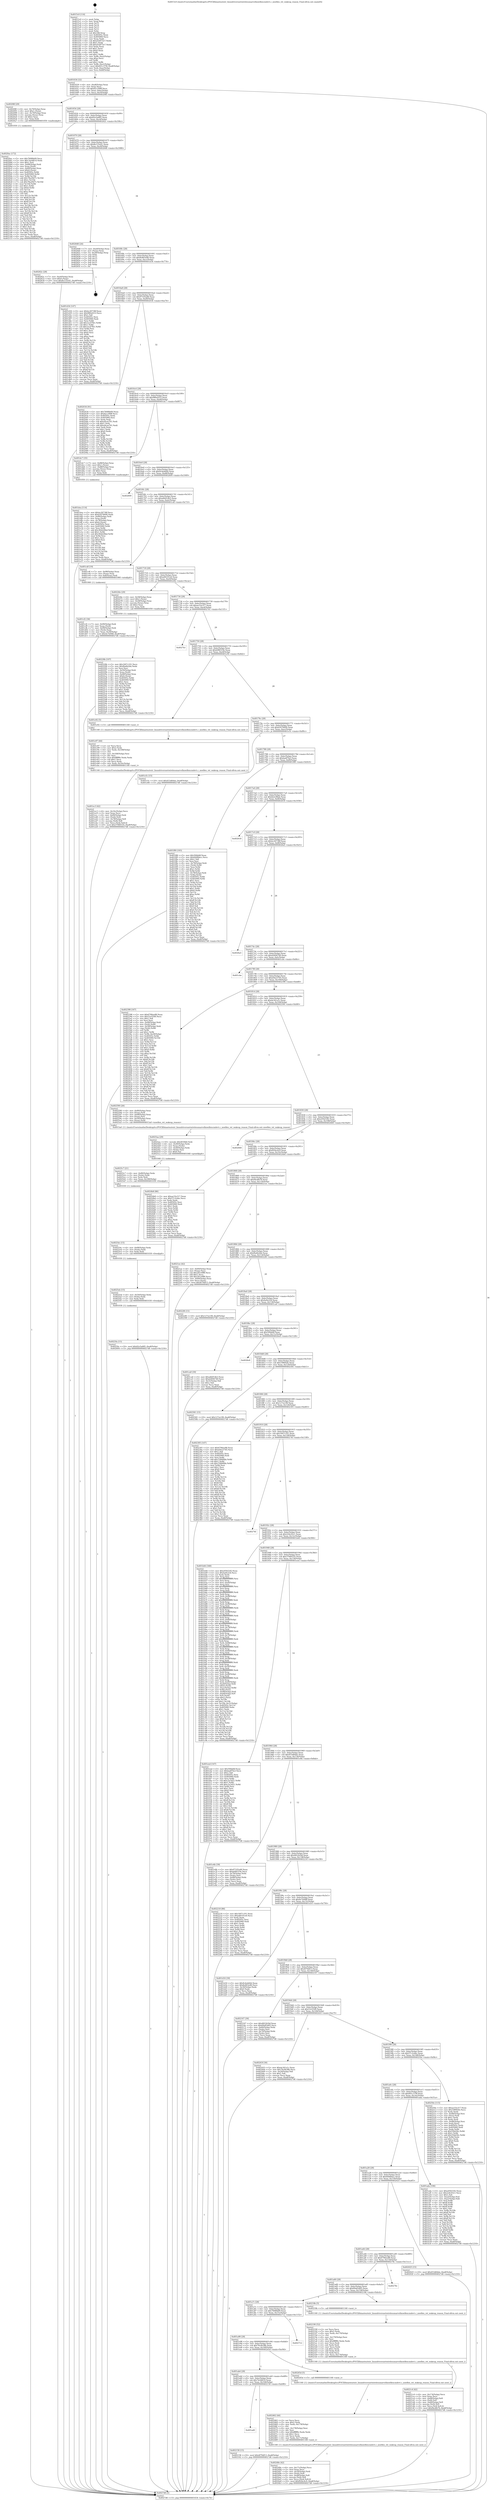 digraph "0x4015c0" {
  label = "0x4015c0 (/mnt/c/Users/mathe/Desktop/tcc/POCII/binaries/extr_linuxdriversnetwirelessmarvellmwifiexcmdevt.c_mwifiex_ret_wakeup_reason_Final-ollvm.out::main(0))"
  labelloc = "t"
  node[shape=record]

  Entry [label="",width=0.3,height=0.3,shape=circle,fillcolor=black,style=filled]
  "0x401634" [label="{
     0x401634 [32]\l
     | [instrs]\l
     &nbsp;&nbsp;0x401634 \<+6\>: mov -0xa8(%rbp),%eax\l
     &nbsp;&nbsp;0x40163a \<+2\>: mov %eax,%ecx\l
     &nbsp;&nbsp;0x40163c \<+6\>: sub $0x82c189ff,%ecx\l
     &nbsp;&nbsp;0x401642 \<+6\>: mov %eax,-0xbc(%rbp)\l
     &nbsp;&nbsp;0x401648 \<+6\>: mov %ecx,-0xc0(%rbp)\l
     &nbsp;&nbsp;0x40164e \<+6\>: je 000000000040208f \<main+0xacf\>\l
  }"]
  "0x40208f" [label="{
     0x40208f [29]\l
     | [instrs]\l
     &nbsp;&nbsp;0x40208f \<+4\>: mov -0x70(%rbp),%rax\l
     &nbsp;&nbsp;0x402093 \<+6\>: movl $0x1,(%rax)\l
     &nbsp;&nbsp;0x402099 \<+4\>: mov -0x70(%rbp),%rax\l
     &nbsp;&nbsp;0x40209d \<+3\>: movslq (%rax),%rax\l
     &nbsp;&nbsp;0x4020a0 \<+4\>: shl $0x2,%rax\l
     &nbsp;&nbsp;0x4020a4 \<+3\>: mov %rax,%rdi\l
     &nbsp;&nbsp;0x4020a7 \<+5\>: call 0000000000401050 \<malloc@plt\>\l
     | [calls]\l
     &nbsp;&nbsp;0x401050 \{1\} (unknown)\l
  }"]
  "0x401654" [label="{
     0x401654 [28]\l
     | [instrs]\l
     &nbsp;&nbsp;0x401654 \<+5\>: jmp 0000000000401659 \<main+0x99\>\l
     &nbsp;&nbsp;0x401659 \<+6\>: mov -0xbc(%rbp),%eax\l
     &nbsp;&nbsp;0x40165f \<+5\>: sub $0x82e5a685,%eax\l
     &nbsp;&nbsp;0x401664 \<+6\>: mov %eax,-0xc4(%rbp)\l
     &nbsp;&nbsp;0x40166a \<+6\>: je 000000000040262c \<main+0x106c\>\l
  }"]
  Exit [label="",width=0.3,height=0.3,shape=circle,fillcolor=black,style=filled,peripheries=2]
  "0x40262c" [label="{
     0x40262c [28]\l
     | [instrs]\l
     &nbsp;&nbsp;0x40262c \<+7\>: mov -0xa0(%rbp),%rax\l
     &nbsp;&nbsp;0x402633 \<+6\>: movl $0x0,(%rax)\l
     &nbsp;&nbsp;0x402639 \<+10\>: movl $0x8e155e41,-0xa8(%rbp)\l
     &nbsp;&nbsp;0x402643 \<+5\>: jmp 00000000004027d6 \<main+0x1216\>\l
  }"]
  "0x401670" [label="{
     0x401670 [28]\l
     | [instrs]\l
     &nbsp;&nbsp;0x401670 \<+5\>: jmp 0000000000401675 \<main+0xb5\>\l
     &nbsp;&nbsp;0x401675 \<+6\>: mov -0xbc(%rbp),%eax\l
     &nbsp;&nbsp;0x40167b \<+5\>: sub $0x8e155e41,%eax\l
     &nbsp;&nbsp;0x401680 \<+6\>: mov %eax,-0xc8(%rbp)\l
     &nbsp;&nbsp;0x401686 \<+6\>: je 0000000000402648 \<main+0x1088\>\l
  }"]
  "0x4025fa" [label="{
     0x4025fa [15]\l
     | [instrs]\l
     &nbsp;&nbsp;0x4025fa \<+10\>: movl $0x82e5a685,-0xa8(%rbp)\l
     &nbsp;&nbsp;0x402604 \<+5\>: jmp 00000000004027d6 \<main+0x1216\>\l
  }"]
  "0x402648" [label="{
     0x402648 [24]\l
     | [instrs]\l
     &nbsp;&nbsp;0x402648 \<+7\>: mov -0xa0(%rbp),%rax\l
     &nbsp;&nbsp;0x40264f \<+2\>: mov (%rax),%eax\l
     &nbsp;&nbsp;0x402651 \<+4\>: lea -0x28(%rbp),%rsp\l
     &nbsp;&nbsp;0x402655 \<+1\>: pop %rbx\l
     &nbsp;&nbsp;0x402656 \<+2\>: pop %r12\l
     &nbsp;&nbsp;0x402658 \<+2\>: pop %r13\l
     &nbsp;&nbsp;0x40265a \<+2\>: pop %r14\l
     &nbsp;&nbsp;0x40265c \<+2\>: pop %r15\l
     &nbsp;&nbsp;0x40265e \<+1\>: pop %rbp\l
     &nbsp;&nbsp;0x40265f \<+1\>: ret\l
  }"]
  "0x40168c" [label="{
     0x40168c [28]\l
     | [instrs]\l
     &nbsp;&nbsp;0x40168c \<+5\>: jmp 0000000000401691 \<main+0xd1\>\l
     &nbsp;&nbsp;0x401691 \<+6\>: mov -0xbc(%rbp),%eax\l
     &nbsp;&nbsp;0x401697 \<+5\>: sub $0x8e803e80,%eax\l
     &nbsp;&nbsp;0x40169c \<+6\>: mov %eax,-0xcc(%rbp)\l
     &nbsp;&nbsp;0x4016a2 \<+6\>: je 0000000000401d34 \<main+0x774\>\l
  }"]
  "0x4025eb" [label="{
     0x4025eb [15]\l
     | [instrs]\l
     &nbsp;&nbsp;0x4025eb \<+4\>: mov -0x50(%rbp),%rdx\l
     &nbsp;&nbsp;0x4025ef \<+3\>: mov (%rdx),%rdx\l
     &nbsp;&nbsp;0x4025f2 \<+3\>: mov %rdx,%rdi\l
     &nbsp;&nbsp;0x4025f5 \<+5\>: call 0000000000401030 \<free@plt\>\l
     | [calls]\l
     &nbsp;&nbsp;0x401030 \{1\} (unknown)\l
  }"]
  "0x401d34" [label="{
     0x401d34 [147]\l
     | [instrs]\l
     &nbsp;&nbsp;0x401d34 \<+5\>: mov $0xbc26738f,%eax\l
     &nbsp;&nbsp;0x401d39 \<+5\>: mov $0x980ef253,%ecx\l
     &nbsp;&nbsp;0x401d3e \<+2\>: mov $0x1,%dl\l
     &nbsp;&nbsp;0x401d40 \<+7\>: mov 0x40505c,%esi\l
     &nbsp;&nbsp;0x401d47 \<+7\>: mov 0x405060,%edi\l
     &nbsp;&nbsp;0x401d4e \<+3\>: mov %esi,%r8d\l
     &nbsp;&nbsp;0x401d51 \<+7\>: add $0x1ecd7fb1,%r8d\l
     &nbsp;&nbsp;0x401d58 \<+4\>: sub $0x1,%r8d\l
     &nbsp;&nbsp;0x401d5c \<+7\>: sub $0x1ecd7fb1,%r8d\l
     &nbsp;&nbsp;0x401d63 \<+4\>: imul %r8d,%esi\l
     &nbsp;&nbsp;0x401d67 \<+3\>: and $0x1,%esi\l
     &nbsp;&nbsp;0x401d6a \<+3\>: cmp $0x0,%esi\l
     &nbsp;&nbsp;0x401d6d \<+4\>: sete %r9b\l
     &nbsp;&nbsp;0x401d71 \<+3\>: cmp $0xa,%edi\l
     &nbsp;&nbsp;0x401d74 \<+4\>: setl %r10b\l
     &nbsp;&nbsp;0x401d78 \<+3\>: mov %r9b,%r11b\l
     &nbsp;&nbsp;0x401d7b \<+4\>: xor $0xff,%r11b\l
     &nbsp;&nbsp;0x401d7f \<+3\>: mov %r10b,%bl\l
     &nbsp;&nbsp;0x401d82 \<+3\>: xor $0xff,%bl\l
     &nbsp;&nbsp;0x401d85 \<+3\>: xor $0x0,%dl\l
     &nbsp;&nbsp;0x401d88 \<+3\>: mov %r11b,%r14b\l
     &nbsp;&nbsp;0x401d8b \<+4\>: and $0x0,%r14b\l
     &nbsp;&nbsp;0x401d8f \<+3\>: and %dl,%r9b\l
     &nbsp;&nbsp;0x401d92 \<+3\>: mov %bl,%r15b\l
     &nbsp;&nbsp;0x401d95 \<+4\>: and $0x0,%r15b\l
     &nbsp;&nbsp;0x401d99 \<+3\>: and %dl,%r10b\l
     &nbsp;&nbsp;0x401d9c \<+3\>: or %r9b,%r14b\l
     &nbsp;&nbsp;0x401d9f \<+3\>: or %r10b,%r15b\l
     &nbsp;&nbsp;0x401da2 \<+3\>: xor %r15b,%r14b\l
     &nbsp;&nbsp;0x401da5 \<+3\>: or %bl,%r11b\l
     &nbsp;&nbsp;0x401da8 \<+4\>: xor $0xff,%r11b\l
     &nbsp;&nbsp;0x401dac \<+3\>: or $0x0,%dl\l
     &nbsp;&nbsp;0x401daf \<+3\>: and %dl,%r11b\l
     &nbsp;&nbsp;0x401db2 \<+3\>: or %r11b,%r14b\l
     &nbsp;&nbsp;0x401db5 \<+4\>: test $0x1,%r14b\l
     &nbsp;&nbsp;0x401db9 \<+3\>: cmovne %ecx,%eax\l
     &nbsp;&nbsp;0x401dbc \<+6\>: mov %eax,-0xa8(%rbp)\l
     &nbsp;&nbsp;0x401dc2 \<+5\>: jmp 00000000004027d6 \<main+0x1216\>\l
  }"]
  "0x4016a8" [label="{
     0x4016a8 [28]\l
     | [instrs]\l
     &nbsp;&nbsp;0x4016a8 \<+5\>: jmp 00000000004016ad \<main+0xed\>\l
     &nbsp;&nbsp;0x4016ad \<+6\>: mov -0xbc(%rbp),%eax\l
     &nbsp;&nbsp;0x4016b3 \<+5\>: sub $0x97105a48,%eax\l
     &nbsp;&nbsp;0x4016b8 \<+6\>: mov %eax,-0xd0(%rbp)\l
     &nbsp;&nbsp;0x4016be \<+6\>: je 0000000000402034 \<main+0xa74\>\l
  }"]
  "0x4025dc" [label="{
     0x4025dc [15]\l
     | [instrs]\l
     &nbsp;&nbsp;0x4025dc \<+4\>: mov -0x68(%rbp),%rdx\l
     &nbsp;&nbsp;0x4025e0 \<+3\>: mov (%rdx),%rdx\l
     &nbsp;&nbsp;0x4025e3 \<+3\>: mov %rdx,%rdi\l
     &nbsp;&nbsp;0x4025e6 \<+5\>: call 0000000000401030 \<free@plt\>\l
     | [calls]\l
     &nbsp;&nbsp;0x401030 \{1\} (unknown)\l
  }"]
  "0x402034" [label="{
     0x402034 [91]\l
     | [instrs]\l
     &nbsp;&nbsp;0x402034 \<+5\>: mov $0x760f6b09,%eax\l
     &nbsp;&nbsp;0x402039 \<+5\>: mov $0x82c189ff,%ecx\l
     &nbsp;&nbsp;0x40203e \<+7\>: mov 0x40505c,%edx\l
     &nbsp;&nbsp;0x402045 \<+7\>: mov 0x405060,%esi\l
     &nbsp;&nbsp;0x40204c \<+2\>: mov %edx,%edi\l
     &nbsp;&nbsp;0x40204e \<+6\>: sub $0xa9caa761,%edi\l
     &nbsp;&nbsp;0x402054 \<+3\>: sub $0x1,%edi\l
     &nbsp;&nbsp;0x402057 \<+6\>: add $0xa9caa761,%edi\l
     &nbsp;&nbsp;0x40205d \<+3\>: imul %edi,%edx\l
     &nbsp;&nbsp;0x402060 \<+3\>: and $0x1,%edx\l
     &nbsp;&nbsp;0x402063 \<+3\>: cmp $0x0,%edx\l
     &nbsp;&nbsp;0x402066 \<+4\>: sete %r8b\l
     &nbsp;&nbsp;0x40206a \<+3\>: cmp $0xa,%esi\l
     &nbsp;&nbsp;0x40206d \<+4\>: setl %r9b\l
     &nbsp;&nbsp;0x402071 \<+3\>: mov %r8b,%r10b\l
     &nbsp;&nbsp;0x402074 \<+3\>: and %r9b,%r10b\l
     &nbsp;&nbsp;0x402077 \<+3\>: xor %r9b,%r8b\l
     &nbsp;&nbsp;0x40207a \<+3\>: or %r8b,%r10b\l
     &nbsp;&nbsp;0x40207d \<+4\>: test $0x1,%r10b\l
     &nbsp;&nbsp;0x402081 \<+3\>: cmovne %ecx,%eax\l
     &nbsp;&nbsp;0x402084 \<+6\>: mov %eax,-0xa8(%rbp)\l
     &nbsp;&nbsp;0x40208a \<+5\>: jmp 00000000004027d6 \<main+0x1216\>\l
  }"]
  "0x4016c4" [label="{
     0x4016c4 [28]\l
     | [instrs]\l
     &nbsp;&nbsp;0x4016c4 \<+5\>: jmp 00000000004016c9 \<main+0x109\>\l
     &nbsp;&nbsp;0x4016c9 \<+6\>: mov -0xbc(%rbp),%eax\l
     &nbsp;&nbsp;0x4016cf \<+5\>: sub $0x980ef253,%eax\l
     &nbsp;&nbsp;0x4016d4 \<+6\>: mov %eax,-0xd4(%rbp)\l
     &nbsp;&nbsp;0x4016da \<+6\>: je 0000000000401dc7 \<main+0x807\>\l
  }"]
  "0x4025c7" [label="{
     0x4025c7 [21]\l
     | [instrs]\l
     &nbsp;&nbsp;0x4025c7 \<+4\>: mov -0x80(%rbp),%rdx\l
     &nbsp;&nbsp;0x4025cb \<+3\>: mov (%rdx),%rdx\l
     &nbsp;&nbsp;0x4025ce \<+3\>: mov %rdx,%rdi\l
     &nbsp;&nbsp;0x4025d1 \<+6\>: mov %eax,-0x180(%rbp)\l
     &nbsp;&nbsp;0x4025d7 \<+5\>: call 0000000000401030 \<free@plt\>\l
     | [calls]\l
     &nbsp;&nbsp;0x401030 \{1\} (unknown)\l
  }"]
  "0x401dc7" [label="{
     0x401dc7 [35]\l
     | [instrs]\l
     &nbsp;&nbsp;0x401dc7 \<+7\>: mov -0x88(%rbp),%rax\l
     &nbsp;&nbsp;0x401dce \<+6\>: movl $0x1,(%rax)\l
     &nbsp;&nbsp;0x401dd4 \<+7\>: mov -0x88(%rbp),%rax\l
     &nbsp;&nbsp;0x401ddb \<+3\>: movslq (%rax),%rax\l
     &nbsp;&nbsp;0x401dde \<+4\>: shl $0x2,%rax\l
     &nbsp;&nbsp;0x401de2 \<+3\>: mov %rax,%rdi\l
     &nbsp;&nbsp;0x401de5 \<+5\>: call 0000000000401050 \<malloc@plt\>\l
     | [calls]\l
     &nbsp;&nbsp;0x401050 \{1\} (unknown)\l
  }"]
  "0x4016e0" [label="{
     0x4016e0 [28]\l
     | [instrs]\l
     &nbsp;&nbsp;0x4016e0 \<+5\>: jmp 00000000004016e5 \<main+0x125\>\l
     &nbsp;&nbsp;0x4016e5 \<+6\>: mov -0xbc(%rbp),%eax\l
     &nbsp;&nbsp;0x4016eb \<+5\>: sub $0x9c4eb644,%eax\l
     &nbsp;&nbsp;0x4016f0 \<+6\>: mov %eax,-0xd8(%rbp)\l
     &nbsp;&nbsp;0x4016f6 \<+6\>: je 0000000000402609 \<main+0x1049\>\l
  }"]
  "0x4025aa" [label="{
     0x4025aa [29]\l
     | [instrs]\l
     &nbsp;&nbsp;0x4025aa \<+10\>: movabs $0x4030b6,%rdi\l
     &nbsp;&nbsp;0x4025b4 \<+4\>: mov -0x40(%rbp),%rdx\l
     &nbsp;&nbsp;0x4025b8 \<+2\>: mov %eax,(%rdx)\l
     &nbsp;&nbsp;0x4025ba \<+4\>: mov -0x40(%rbp),%rdx\l
     &nbsp;&nbsp;0x4025be \<+2\>: mov (%rdx),%esi\l
     &nbsp;&nbsp;0x4025c0 \<+2\>: mov $0x0,%al\l
     &nbsp;&nbsp;0x4025c2 \<+5\>: call 0000000000401040 \<printf@plt\>\l
     | [calls]\l
     &nbsp;&nbsp;0x401040 \{1\} (unknown)\l
  }"]
  "0x402609" [label="{
     0x402609\l
  }", style=dashed]
  "0x4016fc" [label="{
     0x4016fc [28]\l
     | [instrs]\l
     &nbsp;&nbsp;0x4016fc \<+5\>: jmp 0000000000401701 \<main+0x141\>\l
     &nbsp;&nbsp;0x401701 \<+6\>: mov -0xbc(%rbp),%eax\l
     &nbsp;&nbsp;0x401707 \<+5\>: sub $0xa6b914b3,%eax\l
     &nbsp;&nbsp;0x40170c \<+6\>: mov %eax,-0xdc(%rbp)\l
     &nbsp;&nbsp;0x401712 \<+6\>: je 0000000000401cdf \<main+0x71f\>\l
  }"]
  "0x40248e" [label="{
     0x40248e [42]\l
     | [instrs]\l
     &nbsp;&nbsp;0x40248e \<+6\>: mov -0x17c(%rbp),%ecx\l
     &nbsp;&nbsp;0x402494 \<+3\>: imul %eax,%ecx\l
     &nbsp;&nbsp;0x402497 \<+4\>: mov -0x50(%rbp),%rdi\l
     &nbsp;&nbsp;0x40249b \<+3\>: mov (%rdi),%rdi\l
     &nbsp;&nbsp;0x40249e \<+4\>: mov -0x48(%rbp),%r8\l
     &nbsp;&nbsp;0x4024a2 \<+3\>: movslq (%r8),%r8\l
     &nbsp;&nbsp;0x4024a5 \<+4\>: mov %ecx,(%rdi,%r8,4)\l
     &nbsp;&nbsp;0x4024a9 \<+10\>: movl $0xf02bc4c9,-0xa8(%rbp)\l
     &nbsp;&nbsp;0x4024b3 \<+5\>: jmp 00000000004027d6 \<main+0x1216\>\l
  }"]
  "0x401cdf" [label="{
     0x401cdf [19]\l
     | [instrs]\l
     &nbsp;&nbsp;0x401cdf \<+7\>: mov -0x98(%rbp),%rax\l
     &nbsp;&nbsp;0x401ce6 \<+3\>: mov (%rax),%rax\l
     &nbsp;&nbsp;0x401ce9 \<+4\>: mov 0x8(%rax),%rdi\l
     &nbsp;&nbsp;0x401ced \<+5\>: call 0000000000401060 \<atoi@plt\>\l
     | [calls]\l
     &nbsp;&nbsp;0x401060 \{1\} (unknown)\l
  }"]
  "0x401718" [label="{
     0x401718 [28]\l
     | [instrs]\l
     &nbsp;&nbsp;0x401718 \<+5\>: jmp 000000000040171d \<main+0x15d\>\l
     &nbsp;&nbsp;0x40171d \<+6\>: mov -0xbc(%rbp),%eax\l
     &nbsp;&nbsp;0x401723 \<+5\>: sub $0xa84101e6,%eax\l
     &nbsp;&nbsp;0x401728 \<+6\>: mov %eax,-0xe0(%rbp)\l
     &nbsp;&nbsp;0x40172e \<+6\>: je 000000000040226e \<main+0xcae\>\l
  }"]
  "0x402462" [label="{
     0x402462 [44]\l
     | [instrs]\l
     &nbsp;&nbsp;0x402462 \<+2\>: xor %ecx,%ecx\l
     &nbsp;&nbsp;0x402464 \<+5\>: mov $0x2,%edx\l
     &nbsp;&nbsp;0x402469 \<+6\>: mov %edx,-0x178(%rbp)\l
     &nbsp;&nbsp;0x40246f \<+1\>: cltd\l
     &nbsp;&nbsp;0x402470 \<+6\>: mov -0x178(%rbp),%esi\l
     &nbsp;&nbsp;0x402476 \<+2\>: idiv %esi\l
     &nbsp;&nbsp;0x402478 \<+6\>: imul $0xfffffffe,%edx,%edx\l
     &nbsp;&nbsp;0x40247e \<+3\>: sub $0x1,%ecx\l
     &nbsp;&nbsp;0x402481 \<+2\>: sub %ecx,%edx\l
     &nbsp;&nbsp;0x402483 \<+6\>: mov %edx,-0x17c(%rbp)\l
     &nbsp;&nbsp;0x402489 \<+5\>: call 0000000000401160 \<next_i\>\l
     | [calls]\l
     &nbsp;&nbsp;0x401160 \{1\} (/mnt/c/Users/mathe/Desktop/tcc/POCII/binaries/extr_linuxdriversnetwirelessmarvellmwifiexcmdevt.c_mwifiex_ret_wakeup_reason_Final-ollvm.out::next_i)\l
  }"]
  "0x40226e" [label="{
     0x40226e [29]\l
     | [instrs]\l
     &nbsp;&nbsp;0x40226e \<+4\>: mov -0x58(%rbp),%rax\l
     &nbsp;&nbsp;0x402272 \<+6\>: movl $0x1,(%rax)\l
     &nbsp;&nbsp;0x402278 \<+4\>: mov -0x58(%rbp),%rax\l
     &nbsp;&nbsp;0x40227c \<+3\>: movslq (%rax),%rax\l
     &nbsp;&nbsp;0x40227f \<+4\>: shl $0x2,%rax\l
     &nbsp;&nbsp;0x402283 \<+3\>: mov %rax,%rdi\l
     &nbsp;&nbsp;0x402286 \<+5\>: call 0000000000401050 \<malloc@plt\>\l
     | [calls]\l
     &nbsp;&nbsp;0x401050 \{1\} (unknown)\l
  }"]
  "0x401734" [label="{
     0x401734 [28]\l
     | [instrs]\l
     &nbsp;&nbsp;0x401734 \<+5\>: jmp 0000000000401739 \<main+0x179\>\l
     &nbsp;&nbsp;0x401739 \<+6\>: mov -0xbc(%rbp),%eax\l
     &nbsp;&nbsp;0x40173f \<+5\>: sub $0xae33e317,%eax\l
     &nbsp;&nbsp;0x401744 \<+6\>: mov %eax,-0xe4(%rbp)\l
     &nbsp;&nbsp;0x40174a \<+6\>: je 00000000004027b1 \<main+0x11f1\>\l
  }"]
  "0x40228b" [label="{
     0x40228b [107]\l
     | [instrs]\l
     &nbsp;&nbsp;0x40228b \<+5\>: mov $0x1607c101,%ecx\l
     &nbsp;&nbsp;0x402290 \<+5\>: mov $0xf6a6b2bb,%edx\l
     &nbsp;&nbsp;0x402295 \<+2\>: xor %esi,%esi\l
     &nbsp;&nbsp;0x402297 \<+4\>: mov -0x50(%rbp),%rdi\l
     &nbsp;&nbsp;0x40229b \<+3\>: mov %rax,(%rdi)\l
     &nbsp;&nbsp;0x40229e \<+4\>: mov -0x48(%rbp),%rax\l
     &nbsp;&nbsp;0x4022a2 \<+6\>: movl $0x0,(%rax)\l
     &nbsp;&nbsp;0x4022a8 \<+8\>: mov 0x40505c,%r8d\l
     &nbsp;&nbsp;0x4022b0 \<+8\>: mov 0x405060,%r9d\l
     &nbsp;&nbsp;0x4022b8 \<+3\>: sub $0x1,%esi\l
     &nbsp;&nbsp;0x4022bb \<+3\>: mov %r8d,%r10d\l
     &nbsp;&nbsp;0x4022be \<+3\>: add %esi,%r10d\l
     &nbsp;&nbsp;0x4022c1 \<+4\>: imul %r10d,%r8d\l
     &nbsp;&nbsp;0x4022c5 \<+4\>: and $0x1,%r8d\l
     &nbsp;&nbsp;0x4022c9 \<+4\>: cmp $0x0,%r8d\l
     &nbsp;&nbsp;0x4022cd \<+4\>: sete %r11b\l
     &nbsp;&nbsp;0x4022d1 \<+4\>: cmp $0xa,%r9d\l
     &nbsp;&nbsp;0x4022d5 \<+3\>: setl %bl\l
     &nbsp;&nbsp;0x4022d8 \<+3\>: mov %r11b,%r14b\l
     &nbsp;&nbsp;0x4022db \<+3\>: and %bl,%r14b\l
     &nbsp;&nbsp;0x4022de \<+3\>: xor %bl,%r11b\l
     &nbsp;&nbsp;0x4022e1 \<+3\>: or %r11b,%r14b\l
     &nbsp;&nbsp;0x4022e4 \<+4\>: test $0x1,%r14b\l
     &nbsp;&nbsp;0x4022e8 \<+3\>: cmovne %edx,%ecx\l
     &nbsp;&nbsp;0x4022eb \<+6\>: mov %ecx,-0xa8(%rbp)\l
     &nbsp;&nbsp;0x4022f1 \<+5\>: jmp 00000000004027d6 \<main+0x1216\>\l
  }"]
  "0x4027b1" [label="{
     0x4027b1\l
  }", style=dashed]
  "0x401750" [label="{
     0x401750 [28]\l
     | [instrs]\l
     &nbsp;&nbsp;0x401750 \<+5\>: jmp 0000000000401755 \<main+0x195\>\l
     &nbsp;&nbsp;0x401755 \<+6\>: mov -0xbc(%rbp),%eax\l
     &nbsp;&nbsp;0x40175b \<+5\>: sub $0xb08f319e,%eax\l
     &nbsp;&nbsp;0x401760 \<+6\>: mov %eax,-0xe8(%rbp)\l
     &nbsp;&nbsp;0x401766 \<+6\>: je 0000000000401e92 \<main+0x8d2\>\l
  }"]
  "0x4021c4" [label="{
     0x4021c4 [42]\l
     | [instrs]\l
     &nbsp;&nbsp;0x4021c4 \<+6\>: mov -0x174(%rbp),%ecx\l
     &nbsp;&nbsp;0x4021ca \<+3\>: imul %eax,%ecx\l
     &nbsp;&nbsp;0x4021cd \<+4\>: mov -0x68(%rbp),%r8\l
     &nbsp;&nbsp;0x4021d1 \<+3\>: mov (%r8),%r8\l
     &nbsp;&nbsp;0x4021d4 \<+4\>: mov -0x60(%rbp),%r9\l
     &nbsp;&nbsp;0x4021d8 \<+3\>: movslq (%r9),%r9\l
     &nbsp;&nbsp;0x4021db \<+4\>: mov %ecx,(%r8,%r9,4)\l
     &nbsp;&nbsp;0x4021df \<+10\>: movl $0xf4e4fb76,-0xa8(%rbp)\l
     &nbsp;&nbsp;0x4021e9 \<+5\>: jmp 00000000004027d6 \<main+0x1216\>\l
  }"]
  "0x401e92" [label="{
     0x401e92 [5]\l
     | [instrs]\l
     &nbsp;&nbsp;0x401e92 \<+5\>: call 0000000000401160 \<next_i\>\l
     | [calls]\l
     &nbsp;&nbsp;0x401160 \{1\} (/mnt/c/Users/mathe/Desktop/tcc/POCII/binaries/extr_linuxdriversnetwirelessmarvellmwifiexcmdevt.c_mwifiex_ret_wakeup_reason_Final-ollvm.out::next_i)\l
  }"]
  "0x40176c" [label="{
     0x40176c [28]\l
     | [instrs]\l
     &nbsp;&nbsp;0x40176c \<+5\>: jmp 0000000000401771 \<main+0x1b1\>\l
     &nbsp;&nbsp;0x401771 \<+6\>: mov -0xbc(%rbp),%eax\l
     &nbsp;&nbsp;0x401777 \<+5\>: sub $0xb5078490,%eax\l
     &nbsp;&nbsp;0x40177c \<+6\>: mov %eax,-0xec(%rbp)\l
     &nbsp;&nbsp;0x401782 \<+6\>: je 0000000000401e5c \<main+0x89c\>\l
  }"]
  "0x402190" [label="{
     0x402190 [52]\l
     | [instrs]\l
     &nbsp;&nbsp;0x402190 \<+2\>: xor %ecx,%ecx\l
     &nbsp;&nbsp;0x402192 \<+5\>: mov $0x2,%edx\l
     &nbsp;&nbsp;0x402197 \<+6\>: mov %edx,-0x170(%rbp)\l
     &nbsp;&nbsp;0x40219d \<+1\>: cltd\l
     &nbsp;&nbsp;0x40219e \<+6\>: mov -0x170(%rbp),%esi\l
     &nbsp;&nbsp;0x4021a4 \<+2\>: idiv %esi\l
     &nbsp;&nbsp;0x4021a6 \<+6\>: imul $0xfffffffe,%edx,%edx\l
     &nbsp;&nbsp;0x4021ac \<+2\>: mov %ecx,%edi\l
     &nbsp;&nbsp;0x4021ae \<+2\>: sub %edx,%edi\l
     &nbsp;&nbsp;0x4021b0 \<+2\>: mov %ecx,%edx\l
     &nbsp;&nbsp;0x4021b2 \<+3\>: sub $0x1,%edx\l
     &nbsp;&nbsp;0x4021b5 \<+2\>: add %edx,%edi\l
     &nbsp;&nbsp;0x4021b7 \<+2\>: sub %edi,%ecx\l
     &nbsp;&nbsp;0x4021b9 \<+6\>: mov %ecx,-0x174(%rbp)\l
     &nbsp;&nbsp;0x4021bf \<+5\>: call 0000000000401160 \<next_i\>\l
     | [calls]\l
     &nbsp;&nbsp;0x401160 \{1\} (/mnt/c/Users/mathe/Desktop/tcc/POCII/binaries/extr_linuxdriversnetwirelessmarvellmwifiexcmdevt.c_mwifiex_ret_wakeup_reason_Final-ollvm.out::next_i)\l
  }"]
  "0x401e5c" [label="{
     0x401e5c [15]\l
     | [instrs]\l
     &nbsp;&nbsp;0x401e5c \<+10\>: movl $0x453d64de,-0xa8(%rbp)\l
     &nbsp;&nbsp;0x401e66 \<+5\>: jmp 00000000004027d6 \<main+0x1216\>\l
  }"]
  "0x401788" [label="{
     0x401788 [28]\l
     | [instrs]\l
     &nbsp;&nbsp;0x401788 \<+5\>: jmp 000000000040178d \<main+0x1cd\>\l
     &nbsp;&nbsp;0x40178d \<+6\>: mov -0xbc(%rbp),%eax\l
     &nbsp;&nbsp;0x401793 \<+5\>: sub $0xbadf7fa3,%eax\l
     &nbsp;&nbsp;0x401798 \<+6\>: mov %eax,-0xf0(%rbp)\l
     &nbsp;&nbsp;0x40179e \<+6\>: je 0000000000401f80 \<main+0x9c0\>\l
  }"]
  "0x401ad0" [label="{
     0x401ad0\l
  }", style=dashed]
  "0x401f80" [label="{
     0x401f80 [165]\l
     | [instrs]\l
     &nbsp;&nbsp;0x401f80 \<+5\>: mov $0x50fdd4f,%eax\l
     &nbsp;&nbsp;0x401f85 \<+5\>: mov $0x644fbbcc,%ecx\l
     &nbsp;&nbsp;0x401f8a \<+2\>: mov $0x1,%dl\l
     &nbsp;&nbsp;0x401f8c \<+2\>: xor %esi,%esi\l
     &nbsp;&nbsp;0x401f8e \<+4\>: mov -0x78(%rbp),%rdi\l
     &nbsp;&nbsp;0x401f92 \<+3\>: mov (%rdi),%r8d\l
     &nbsp;&nbsp;0x401f95 \<+3\>: mov %esi,%r9d\l
     &nbsp;&nbsp;0x401f98 \<+4\>: sub $0x1,%r9d\l
     &nbsp;&nbsp;0x401f9c \<+3\>: sub %r9d,%r8d\l
     &nbsp;&nbsp;0x401f9f \<+4\>: mov -0x78(%rbp),%rdi\l
     &nbsp;&nbsp;0x401fa3 \<+3\>: mov %r8d,(%rdi)\l
     &nbsp;&nbsp;0x401fa6 \<+8\>: mov 0x40505c,%r8d\l
     &nbsp;&nbsp;0x401fae \<+8\>: mov 0x405060,%r9d\l
     &nbsp;&nbsp;0x401fb6 \<+3\>: sub $0x1,%esi\l
     &nbsp;&nbsp;0x401fb9 \<+3\>: mov %r8d,%r10d\l
     &nbsp;&nbsp;0x401fbc \<+3\>: add %esi,%r10d\l
     &nbsp;&nbsp;0x401fbf \<+4\>: imul %r10d,%r8d\l
     &nbsp;&nbsp;0x401fc3 \<+4\>: and $0x1,%r8d\l
     &nbsp;&nbsp;0x401fc7 \<+4\>: cmp $0x0,%r8d\l
     &nbsp;&nbsp;0x401fcb \<+4\>: sete %r11b\l
     &nbsp;&nbsp;0x401fcf \<+4\>: cmp $0xa,%r9d\l
     &nbsp;&nbsp;0x401fd3 \<+3\>: setl %bl\l
     &nbsp;&nbsp;0x401fd6 \<+3\>: mov %r11b,%r14b\l
     &nbsp;&nbsp;0x401fd9 \<+4\>: xor $0xff,%r14b\l
     &nbsp;&nbsp;0x401fdd \<+3\>: mov %bl,%r15b\l
     &nbsp;&nbsp;0x401fe0 \<+4\>: xor $0xff,%r15b\l
     &nbsp;&nbsp;0x401fe4 \<+3\>: xor $0x0,%dl\l
     &nbsp;&nbsp;0x401fe7 \<+3\>: mov %r14b,%r12b\l
     &nbsp;&nbsp;0x401fea \<+4\>: and $0x0,%r12b\l
     &nbsp;&nbsp;0x401fee \<+3\>: and %dl,%r11b\l
     &nbsp;&nbsp;0x401ff1 \<+3\>: mov %r15b,%r13b\l
     &nbsp;&nbsp;0x401ff4 \<+4\>: and $0x0,%r13b\l
     &nbsp;&nbsp;0x401ff8 \<+2\>: and %dl,%bl\l
     &nbsp;&nbsp;0x401ffa \<+3\>: or %r11b,%r12b\l
     &nbsp;&nbsp;0x401ffd \<+3\>: or %bl,%r13b\l
     &nbsp;&nbsp;0x402000 \<+3\>: xor %r13b,%r12b\l
     &nbsp;&nbsp;0x402003 \<+3\>: or %r15b,%r14b\l
     &nbsp;&nbsp;0x402006 \<+4\>: xor $0xff,%r14b\l
     &nbsp;&nbsp;0x40200a \<+3\>: or $0x0,%dl\l
     &nbsp;&nbsp;0x40200d \<+3\>: and %dl,%r14b\l
     &nbsp;&nbsp;0x402010 \<+3\>: or %r14b,%r12b\l
     &nbsp;&nbsp;0x402013 \<+4\>: test $0x1,%r12b\l
     &nbsp;&nbsp;0x402017 \<+3\>: cmovne %ecx,%eax\l
     &nbsp;&nbsp;0x40201a \<+6\>: mov %eax,-0xa8(%rbp)\l
     &nbsp;&nbsp;0x402020 \<+5\>: jmp 00000000004027d6 \<main+0x1216\>\l
  }"]
  "0x4017a4" [label="{
     0x4017a4 [28]\l
     | [instrs]\l
     &nbsp;&nbsp;0x4017a4 \<+5\>: jmp 00000000004017a9 \<main+0x1e9\>\l
     &nbsp;&nbsp;0x4017a9 \<+6\>: mov -0xbc(%rbp),%eax\l
     &nbsp;&nbsp;0x4017af \<+5\>: sub $0xbb2c98ab,%eax\l
     &nbsp;&nbsp;0x4017b4 \<+6\>: mov %eax,-0xf4(%rbp)\l
     &nbsp;&nbsp;0x4017ba \<+6\>: je 0000000000402618 \<main+0x1058\>\l
  }"]
  "0x402158" [label="{
     0x402158 [15]\l
     | [instrs]\l
     &nbsp;&nbsp;0x402158 \<+10\>: movl $0x4f79df13,-0xa8(%rbp)\l
     &nbsp;&nbsp;0x402162 \<+5\>: jmp 00000000004027d6 \<main+0x1216\>\l
  }"]
  "0x402618" [label="{
     0x402618\l
  }", style=dashed]
  "0x4017c0" [label="{
     0x4017c0 [28]\l
     | [instrs]\l
     &nbsp;&nbsp;0x4017c0 \<+5\>: jmp 00000000004017c5 \<main+0x205\>\l
     &nbsp;&nbsp;0x4017c5 \<+6\>: mov -0xbc(%rbp),%eax\l
     &nbsp;&nbsp;0x4017cb \<+5\>: sub $0xbc26738f,%eax\l
     &nbsp;&nbsp;0x4017d0 \<+6\>: mov %eax,-0xf8(%rbp)\l
     &nbsp;&nbsp;0x4017d6 \<+6\>: je 00000000004026a5 \<main+0x10e5\>\l
  }"]
  "0x401ab4" [label="{
     0x401ab4 [28]\l
     | [instrs]\l
     &nbsp;&nbsp;0x401ab4 \<+5\>: jmp 0000000000401ab9 \<main+0x4f9\>\l
     &nbsp;&nbsp;0x401ab9 \<+6\>: mov -0xbc(%rbp),%eax\l
     &nbsp;&nbsp;0x401abf \<+5\>: sub $0x7dcfd614,%eax\l
     &nbsp;&nbsp;0x401ac4 \<+6\>: mov %eax,-0x164(%rbp)\l
     &nbsp;&nbsp;0x401aca \<+6\>: je 0000000000402158 \<main+0xb98\>\l
  }"]
  "0x4026a5" [label="{
     0x4026a5\l
  }", style=dashed]
  "0x4017dc" [label="{
     0x4017dc [28]\l
     | [instrs]\l
     &nbsp;&nbsp;0x4017dc \<+5\>: jmp 00000000004017e1 \<main+0x221\>\l
     &nbsp;&nbsp;0x4017e1 \<+6\>: mov -0xbc(%rbp),%eax\l
     &nbsp;&nbsp;0x4017e7 \<+5\>: sub $0xd2694749,%eax\l
     &nbsp;&nbsp;0x4017ec \<+6\>: mov %eax,-0xfc(%rbp)\l
     &nbsp;&nbsp;0x4017f2 \<+6\>: je 0000000000401cbe \<main+0x6fe\>\l
  }"]
  "0x40245d" [label="{
     0x40245d [5]\l
     | [instrs]\l
     &nbsp;&nbsp;0x40245d \<+5\>: call 0000000000401160 \<next_i\>\l
     | [calls]\l
     &nbsp;&nbsp;0x401160 \{1\} (/mnt/c/Users/mathe/Desktop/tcc/POCII/binaries/extr_linuxdriversnetwirelessmarvellmwifiexcmdevt.c_mwifiex_ret_wakeup_reason_Final-ollvm.out::next_i)\l
  }"]
  "0x401cbe" [label="{
     0x401cbe\l
  }", style=dashed]
  "0x4017f8" [label="{
     0x4017f8 [28]\l
     | [instrs]\l
     &nbsp;&nbsp;0x4017f8 \<+5\>: jmp 00000000004017fd \<main+0x23d\>\l
     &nbsp;&nbsp;0x4017fd \<+6\>: mov -0xbc(%rbp),%eax\l
     &nbsp;&nbsp;0x401803 \<+5\>: sub $0xd5b23745,%eax\l
     &nbsp;&nbsp;0x401808 \<+6\>: mov %eax,-0x100(%rbp)\l
     &nbsp;&nbsp;0x40180e \<+6\>: je 0000000000402398 \<main+0xdd8\>\l
  }"]
  "0x401a98" [label="{
     0x401a98 [28]\l
     | [instrs]\l
     &nbsp;&nbsp;0x401a98 \<+5\>: jmp 0000000000401a9d \<main+0x4dd\>\l
     &nbsp;&nbsp;0x401a9d \<+6\>: mov -0xbc(%rbp),%eax\l
     &nbsp;&nbsp;0x401aa3 \<+5\>: sub $0x76c0b38b,%eax\l
     &nbsp;&nbsp;0x401aa8 \<+6\>: mov %eax,-0x160(%rbp)\l
     &nbsp;&nbsp;0x401aae \<+6\>: je 000000000040245d \<main+0xe9d\>\l
  }"]
  "0x402398" [label="{
     0x402398 [167]\l
     | [instrs]\l
     &nbsp;&nbsp;0x402398 \<+5\>: mov $0x6790ee88,%eax\l
     &nbsp;&nbsp;0x40239d \<+5\>: mov $0x53cf35f0,%ecx\l
     &nbsp;&nbsp;0x4023a2 \<+2\>: mov $0x1,%dl\l
     &nbsp;&nbsp;0x4023a4 \<+2\>: xor %esi,%esi\l
     &nbsp;&nbsp;0x4023a6 \<+4\>: mov -0x48(%rbp),%rdi\l
     &nbsp;&nbsp;0x4023aa \<+3\>: mov (%rdi),%r8d\l
     &nbsp;&nbsp;0x4023ad \<+4\>: mov -0x58(%rbp),%rdi\l
     &nbsp;&nbsp;0x4023b1 \<+3\>: cmp (%rdi),%r8d\l
     &nbsp;&nbsp;0x4023b4 \<+4\>: setl %r9b\l
     &nbsp;&nbsp;0x4023b8 \<+4\>: and $0x1,%r9b\l
     &nbsp;&nbsp;0x4023bc \<+4\>: mov %r9b,-0x29(%rbp)\l
     &nbsp;&nbsp;0x4023c0 \<+8\>: mov 0x40505c,%r8d\l
     &nbsp;&nbsp;0x4023c8 \<+8\>: mov 0x405060,%r10d\l
     &nbsp;&nbsp;0x4023d0 \<+3\>: sub $0x1,%esi\l
     &nbsp;&nbsp;0x4023d3 \<+3\>: mov %r8d,%r11d\l
     &nbsp;&nbsp;0x4023d6 \<+3\>: add %esi,%r11d\l
     &nbsp;&nbsp;0x4023d9 \<+4\>: imul %r11d,%r8d\l
     &nbsp;&nbsp;0x4023dd \<+4\>: and $0x1,%r8d\l
     &nbsp;&nbsp;0x4023e1 \<+4\>: cmp $0x0,%r8d\l
     &nbsp;&nbsp;0x4023e5 \<+4\>: sete %r9b\l
     &nbsp;&nbsp;0x4023e9 \<+4\>: cmp $0xa,%r10d\l
     &nbsp;&nbsp;0x4023ed \<+3\>: setl %bl\l
     &nbsp;&nbsp;0x4023f0 \<+3\>: mov %r9b,%r14b\l
     &nbsp;&nbsp;0x4023f3 \<+4\>: xor $0xff,%r14b\l
     &nbsp;&nbsp;0x4023f7 \<+3\>: mov %bl,%r15b\l
     &nbsp;&nbsp;0x4023fa \<+4\>: xor $0xff,%r15b\l
     &nbsp;&nbsp;0x4023fe \<+3\>: xor $0x1,%dl\l
     &nbsp;&nbsp;0x402401 \<+3\>: mov %r14b,%r12b\l
     &nbsp;&nbsp;0x402404 \<+4\>: and $0xff,%r12b\l
     &nbsp;&nbsp;0x402408 \<+3\>: and %dl,%r9b\l
     &nbsp;&nbsp;0x40240b \<+3\>: mov %r15b,%r13b\l
     &nbsp;&nbsp;0x40240e \<+4\>: and $0xff,%r13b\l
     &nbsp;&nbsp;0x402412 \<+2\>: and %dl,%bl\l
     &nbsp;&nbsp;0x402414 \<+3\>: or %r9b,%r12b\l
     &nbsp;&nbsp;0x402417 \<+3\>: or %bl,%r13b\l
     &nbsp;&nbsp;0x40241a \<+3\>: xor %r13b,%r12b\l
     &nbsp;&nbsp;0x40241d \<+3\>: or %r15b,%r14b\l
     &nbsp;&nbsp;0x402420 \<+4\>: xor $0xff,%r14b\l
     &nbsp;&nbsp;0x402424 \<+3\>: or $0x1,%dl\l
     &nbsp;&nbsp;0x402427 \<+3\>: and %dl,%r14b\l
     &nbsp;&nbsp;0x40242a \<+3\>: or %r14b,%r12b\l
     &nbsp;&nbsp;0x40242d \<+4\>: test $0x1,%r12b\l
     &nbsp;&nbsp;0x402431 \<+3\>: cmovne %ecx,%eax\l
     &nbsp;&nbsp;0x402434 \<+6\>: mov %eax,-0xa8(%rbp)\l
     &nbsp;&nbsp;0x40243a \<+5\>: jmp 00000000004027d6 \<main+0x1216\>\l
  }"]
  "0x401814" [label="{
     0x401814 [28]\l
     | [instrs]\l
     &nbsp;&nbsp;0x401814 \<+5\>: jmp 0000000000401819 \<main+0x259\>\l
     &nbsp;&nbsp;0x401819 \<+6\>: mov -0xbc(%rbp),%eax\l
     &nbsp;&nbsp;0x40181f \<+5\>: sub $0xde341a1c,%eax\l
     &nbsp;&nbsp;0x401824 \<+6\>: mov %eax,-0x104(%rbp)\l
     &nbsp;&nbsp;0x40182a \<+6\>: je 0000000000402590 \<main+0xfd0\>\l
  }"]
  "0x402712" [label="{
     0x402712\l
  }", style=dashed]
  "0x402590" [label="{
     0x402590 [26]\l
     | [instrs]\l
     &nbsp;&nbsp;0x402590 \<+4\>: mov -0x80(%rbp),%rax\l
     &nbsp;&nbsp;0x402594 \<+3\>: mov (%rax),%rdi\l
     &nbsp;&nbsp;0x402597 \<+4\>: mov -0x68(%rbp),%rax\l
     &nbsp;&nbsp;0x40259b \<+3\>: mov (%rax),%rsi\l
     &nbsp;&nbsp;0x40259e \<+4\>: mov -0x50(%rbp),%rax\l
     &nbsp;&nbsp;0x4025a2 \<+3\>: mov (%rax),%rdx\l
     &nbsp;&nbsp;0x4025a5 \<+5\>: call 00000000004015a0 \<mwifiex_ret_wakeup_reason\>\l
     | [calls]\l
     &nbsp;&nbsp;0x4015a0 \{1\} (/mnt/c/Users/mathe/Desktop/tcc/POCII/binaries/extr_linuxdriversnetwirelessmarvellmwifiexcmdevt.c_mwifiex_ret_wakeup_reason_Final-ollvm.out::mwifiex_ret_wakeup_reason)\l
  }"]
  "0x401830" [label="{
     0x401830 [28]\l
     | [instrs]\l
     &nbsp;&nbsp;0x401830 \<+5\>: jmp 0000000000401835 \<main+0x275\>\l
     &nbsp;&nbsp;0x401835 \<+6\>: mov -0xbc(%rbp),%eax\l
     &nbsp;&nbsp;0x40183b \<+5\>: sub $0xe05b53f2,%eax\l
     &nbsp;&nbsp;0x401840 \<+6\>: mov %eax,-0x108(%rbp)\l
     &nbsp;&nbsp;0x401846 \<+6\>: je 0000000000402660 \<main+0x10a0\>\l
  }"]
  "0x401a7c" [label="{
     0x401a7c [28]\l
     | [instrs]\l
     &nbsp;&nbsp;0x401a7c \<+5\>: jmp 0000000000401a81 \<main+0x4c1\>\l
     &nbsp;&nbsp;0x401a81 \<+6\>: mov -0xbc(%rbp),%eax\l
     &nbsp;&nbsp;0x401a87 \<+5\>: sub $0x760f6b09,%eax\l
     &nbsp;&nbsp;0x401a8c \<+6\>: mov %eax,-0x15c(%rbp)\l
     &nbsp;&nbsp;0x401a92 \<+6\>: je 0000000000402712 \<main+0x1152\>\l
  }"]
  "0x402660" [label="{
     0x402660\l
  }", style=dashed]
  "0x40184c" [label="{
     0x40184c [28]\l
     | [instrs]\l
     &nbsp;&nbsp;0x40184c \<+5\>: jmp 0000000000401851 \<main+0x291\>\l
     &nbsp;&nbsp;0x401851 \<+6\>: mov -0xbc(%rbp),%eax\l
     &nbsp;&nbsp;0x401857 \<+5\>: sub $0xf02bc4c9,%eax\l
     &nbsp;&nbsp;0x40185c \<+6\>: mov %eax,-0x10c(%rbp)\l
     &nbsp;&nbsp;0x401862 \<+6\>: je 00000000004024b8 \<main+0xef8\>\l
  }"]
  "0x40218b" [label="{
     0x40218b [5]\l
     | [instrs]\l
     &nbsp;&nbsp;0x40218b \<+5\>: call 0000000000401160 \<next_i\>\l
     | [calls]\l
     &nbsp;&nbsp;0x401160 \{1\} (/mnt/c/Users/mathe/Desktop/tcc/POCII/binaries/extr_linuxdriversnetwirelessmarvellmwifiexcmdevt.c_mwifiex_ret_wakeup_reason_Final-ollvm.out::next_i)\l
  }"]
  "0x4024b8" [label="{
     0x4024b8 [86]\l
     | [instrs]\l
     &nbsp;&nbsp;0x4024b8 \<+5\>: mov $0xae33e317,%eax\l
     &nbsp;&nbsp;0x4024bd \<+5\>: mov $0x57c3cbbc,%ecx\l
     &nbsp;&nbsp;0x4024c2 \<+2\>: xor %edx,%edx\l
     &nbsp;&nbsp;0x4024c4 \<+7\>: mov 0x40505c,%esi\l
     &nbsp;&nbsp;0x4024cb \<+7\>: mov 0x405060,%edi\l
     &nbsp;&nbsp;0x4024d2 \<+3\>: sub $0x1,%edx\l
     &nbsp;&nbsp;0x4024d5 \<+3\>: mov %esi,%r8d\l
     &nbsp;&nbsp;0x4024d8 \<+3\>: add %edx,%r8d\l
     &nbsp;&nbsp;0x4024db \<+4\>: imul %r8d,%esi\l
     &nbsp;&nbsp;0x4024df \<+3\>: and $0x1,%esi\l
     &nbsp;&nbsp;0x4024e2 \<+3\>: cmp $0x0,%esi\l
     &nbsp;&nbsp;0x4024e5 \<+4\>: sete %r9b\l
     &nbsp;&nbsp;0x4024e9 \<+3\>: cmp $0xa,%edi\l
     &nbsp;&nbsp;0x4024ec \<+4\>: setl %r10b\l
     &nbsp;&nbsp;0x4024f0 \<+3\>: mov %r9b,%r11b\l
     &nbsp;&nbsp;0x4024f3 \<+3\>: and %r10b,%r11b\l
     &nbsp;&nbsp;0x4024f6 \<+3\>: xor %r10b,%r9b\l
     &nbsp;&nbsp;0x4024f9 \<+3\>: or %r9b,%r11b\l
     &nbsp;&nbsp;0x4024fc \<+4\>: test $0x1,%r11b\l
     &nbsp;&nbsp;0x402500 \<+3\>: cmovne %ecx,%eax\l
     &nbsp;&nbsp;0x402503 \<+6\>: mov %eax,-0xa8(%rbp)\l
     &nbsp;&nbsp;0x402509 \<+5\>: jmp 00000000004027d6 \<main+0x1216\>\l
  }"]
  "0x401868" [label="{
     0x401868 [28]\l
     | [instrs]\l
     &nbsp;&nbsp;0x401868 \<+5\>: jmp 000000000040186d \<main+0x2ad\>\l
     &nbsp;&nbsp;0x40186d \<+6\>: mov -0xbc(%rbp),%eax\l
     &nbsp;&nbsp;0x401873 \<+5\>: sub $0xf4e4fb76,%eax\l
     &nbsp;&nbsp;0x401878 \<+6\>: mov %eax,-0x110(%rbp)\l
     &nbsp;&nbsp;0x40187e \<+6\>: je 00000000004021ee \<main+0xc2e\>\l
  }"]
  "0x401a60" [label="{
     0x401a60 [28]\l
     | [instrs]\l
     &nbsp;&nbsp;0x401a60 \<+5\>: jmp 0000000000401a65 \<main+0x4a5\>\l
     &nbsp;&nbsp;0x401a65 \<+6\>: mov -0xbc(%rbp),%eax\l
     &nbsp;&nbsp;0x401a6b \<+5\>: sub $0x69a83d05,%eax\l
     &nbsp;&nbsp;0x401a70 \<+6\>: mov %eax,-0x158(%rbp)\l
     &nbsp;&nbsp;0x401a76 \<+6\>: je 000000000040218b \<main+0xbcb\>\l
  }"]
  "0x4021ee" [label="{
     0x4021ee [42]\l
     | [instrs]\l
     &nbsp;&nbsp;0x4021ee \<+4\>: mov -0x60(%rbp),%rax\l
     &nbsp;&nbsp;0x4021f2 \<+2\>: mov (%rax),%ecx\l
     &nbsp;&nbsp;0x4021f4 \<+6\>: sub $0x281e0ff8,%ecx\l
     &nbsp;&nbsp;0x4021fa \<+3\>: add $0x1,%ecx\l
     &nbsp;&nbsp;0x4021fd \<+6\>: add $0x281e0ff8,%ecx\l
     &nbsp;&nbsp;0x402203 \<+4\>: mov -0x60(%rbp),%rax\l
     &nbsp;&nbsp;0x402207 \<+2\>: mov %ecx,(%rax)\l
     &nbsp;&nbsp;0x402209 \<+10\>: movl $0x4f79df13,-0xa8(%rbp)\l
     &nbsp;&nbsp;0x402213 \<+5\>: jmp 00000000004027d6 \<main+0x1216\>\l
  }"]
  "0x401884" [label="{
     0x401884 [28]\l
     | [instrs]\l
     &nbsp;&nbsp;0x401884 \<+5\>: jmp 0000000000401889 \<main+0x2c9\>\l
     &nbsp;&nbsp;0x401889 \<+6\>: mov -0xbc(%rbp),%eax\l
     &nbsp;&nbsp;0x40188f \<+5\>: sub $0xf6a6b2bb,%eax\l
     &nbsp;&nbsp;0x401894 \<+6\>: mov %eax,-0x114(%rbp)\l
     &nbsp;&nbsp;0x40189a \<+6\>: je 00000000004022f6 \<main+0xd36\>\l
  }"]
  "0x40278c" [label="{
     0x40278c\l
  }", style=dashed]
  "0x4022f6" [label="{
     0x4022f6 [15]\l
     | [instrs]\l
     &nbsp;&nbsp;0x4022f6 \<+10\>: movl $0x127ee1f8,-0xa8(%rbp)\l
     &nbsp;&nbsp;0x402300 \<+5\>: jmp 00000000004027d6 \<main+0x1216\>\l
  }"]
  "0x4018a0" [label="{
     0x4018a0 [28]\l
     | [instrs]\l
     &nbsp;&nbsp;0x4018a0 \<+5\>: jmp 00000000004018a5 \<main+0x2e5\>\l
     &nbsp;&nbsp;0x4018a5 \<+6\>: mov -0xbc(%rbp),%eax\l
     &nbsp;&nbsp;0x4018ab \<+5\>: sub $0x4a9e224,%eax\l
     &nbsp;&nbsp;0x4018b0 \<+6\>: mov %eax,-0x118(%rbp)\l
     &nbsp;&nbsp;0x4018b6 \<+6\>: je 0000000000401ca0 \<main+0x6e0\>\l
  }"]
  "0x4020ac" [label="{
     0x4020ac [172]\l
     | [instrs]\l
     &nbsp;&nbsp;0x4020ac \<+5\>: mov $0x760f6b09,%ecx\l
     &nbsp;&nbsp;0x4020b1 \<+5\>: mov $0x7dcfd614,%edx\l
     &nbsp;&nbsp;0x4020b6 \<+3\>: mov $0x1,%sil\l
     &nbsp;&nbsp;0x4020b9 \<+4\>: mov -0x68(%rbp),%rdi\l
     &nbsp;&nbsp;0x4020bd \<+3\>: mov %rax,(%rdi)\l
     &nbsp;&nbsp;0x4020c0 \<+4\>: mov -0x60(%rbp),%rax\l
     &nbsp;&nbsp;0x4020c4 \<+6\>: movl $0x0,(%rax)\l
     &nbsp;&nbsp;0x4020ca \<+8\>: mov 0x40505c,%r8d\l
     &nbsp;&nbsp;0x4020d2 \<+8\>: mov 0x405060,%r9d\l
     &nbsp;&nbsp;0x4020da \<+3\>: mov %r8d,%r10d\l
     &nbsp;&nbsp;0x4020dd \<+7\>: add $0x78a29d71,%r10d\l
     &nbsp;&nbsp;0x4020e4 \<+4\>: sub $0x1,%r10d\l
     &nbsp;&nbsp;0x4020e8 \<+7\>: sub $0x78a29d71,%r10d\l
     &nbsp;&nbsp;0x4020ef \<+4\>: imul %r10d,%r8d\l
     &nbsp;&nbsp;0x4020f3 \<+4\>: and $0x1,%r8d\l
     &nbsp;&nbsp;0x4020f7 \<+4\>: cmp $0x0,%r8d\l
     &nbsp;&nbsp;0x4020fb \<+4\>: sete %r11b\l
     &nbsp;&nbsp;0x4020ff \<+4\>: cmp $0xa,%r9d\l
     &nbsp;&nbsp;0x402103 \<+3\>: setl %bl\l
     &nbsp;&nbsp;0x402106 \<+3\>: mov %r11b,%r14b\l
     &nbsp;&nbsp;0x402109 \<+4\>: xor $0xff,%r14b\l
     &nbsp;&nbsp;0x40210d \<+3\>: mov %bl,%r15b\l
     &nbsp;&nbsp;0x402110 \<+4\>: xor $0xff,%r15b\l
     &nbsp;&nbsp;0x402114 \<+4\>: xor $0x1,%sil\l
     &nbsp;&nbsp;0x402118 \<+3\>: mov %r14b,%r12b\l
     &nbsp;&nbsp;0x40211b \<+4\>: and $0xff,%r12b\l
     &nbsp;&nbsp;0x40211f \<+3\>: and %sil,%r11b\l
     &nbsp;&nbsp;0x402122 \<+3\>: mov %r15b,%r13b\l
     &nbsp;&nbsp;0x402125 \<+4\>: and $0xff,%r13b\l
     &nbsp;&nbsp;0x402129 \<+3\>: and %sil,%bl\l
     &nbsp;&nbsp;0x40212c \<+3\>: or %r11b,%r12b\l
     &nbsp;&nbsp;0x40212f \<+3\>: or %bl,%r13b\l
     &nbsp;&nbsp;0x402132 \<+3\>: xor %r13b,%r12b\l
     &nbsp;&nbsp;0x402135 \<+3\>: or %r15b,%r14b\l
     &nbsp;&nbsp;0x402138 \<+4\>: xor $0xff,%r14b\l
     &nbsp;&nbsp;0x40213c \<+4\>: or $0x1,%sil\l
     &nbsp;&nbsp;0x402140 \<+3\>: and %sil,%r14b\l
     &nbsp;&nbsp;0x402143 \<+3\>: or %r14b,%r12b\l
     &nbsp;&nbsp;0x402146 \<+4\>: test $0x1,%r12b\l
     &nbsp;&nbsp;0x40214a \<+3\>: cmovne %edx,%ecx\l
     &nbsp;&nbsp;0x40214d \<+6\>: mov %ecx,-0xa8(%rbp)\l
     &nbsp;&nbsp;0x402153 \<+5\>: jmp 00000000004027d6 \<main+0x1216\>\l
  }"]
  "0x401ca0" [label="{
     0x401ca0 [30]\l
     | [instrs]\l
     &nbsp;&nbsp;0x401ca0 \<+5\>: mov $0xa6b914b3,%eax\l
     &nbsp;&nbsp;0x401ca5 \<+5\>: mov $0xd2694749,%ecx\l
     &nbsp;&nbsp;0x401caa \<+3\>: mov -0x31(%rbp),%dl\l
     &nbsp;&nbsp;0x401cad \<+3\>: test $0x1,%dl\l
     &nbsp;&nbsp;0x401cb0 \<+3\>: cmovne %ecx,%eax\l
     &nbsp;&nbsp;0x401cb3 \<+6\>: mov %eax,-0xa8(%rbp)\l
     &nbsp;&nbsp;0x401cb9 \<+5\>: jmp 00000000004027d6 \<main+0x1216\>\l
  }"]
  "0x4018bc" [label="{
     0x4018bc [28]\l
     | [instrs]\l
     &nbsp;&nbsp;0x4018bc \<+5\>: jmp 00000000004018c1 \<main+0x301\>\l
     &nbsp;&nbsp;0x4018c1 \<+6\>: mov -0xbc(%rbp),%eax\l
     &nbsp;&nbsp;0x4018c7 \<+5\>: sub $0x50fdd4f,%eax\l
     &nbsp;&nbsp;0x4018cc \<+6\>: mov %eax,-0x11c(%rbp)\l
     &nbsp;&nbsp;0x4018d2 \<+6\>: je 00000000004026e8 \<main+0x1128\>\l
  }"]
  "0x401a44" [label="{
     0x401a44 [28]\l
     | [instrs]\l
     &nbsp;&nbsp;0x401a44 \<+5\>: jmp 0000000000401a49 \<main+0x489\>\l
     &nbsp;&nbsp;0x401a49 \<+6\>: mov -0xbc(%rbp),%eax\l
     &nbsp;&nbsp;0x401a4f \<+5\>: sub $0x6790ee88,%eax\l
     &nbsp;&nbsp;0x401a54 \<+6\>: mov %eax,-0x154(%rbp)\l
     &nbsp;&nbsp;0x401a5a \<+6\>: je 000000000040278c \<main+0x11cc\>\l
  }"]
  "0x4026e8" [label="{
     0x4026e8\l
  }", style=dashed]
  "0x4018d8" [label="{
     0x4018d8 [28]\l
     | [instrs]\l
     &nbsp;&nbsp;0x4018d8 \<+5\>: jmp 00000000004018dd \<main+0x31d\>\l
     &nbsp;&nbsp;0x4018dd \<+6\>: mov -0xbc(%rbp),%eax\l
     &nbsp;&nbsp;0x4018e3 \<+5\>: sub $0x1080f2fe,%eax\l
     &nbsp;&nbsp;0x4018e8 \<+6\>: mov %eax,-0x120(%rbp)\l
     &nbsp;&nbsp;0x4018ee \<+6\>: je 0000000000402581 \<main+0xfc1\>\l
  }"]
  "0x402025" [label="{
     0x402025 [15]\l
     | [instrs]\l
     &nbsp;&nbsp;0x402025 \<+10\>: movl $0x453d64de,-0xa8(%rbp)\l
     &nbsp;&nbsp;0x40202f \<+5\>: jmp 00000000004027d6 \<main+0x1216\>\l
  }"]
  "0x402581" [label="{
     0x402581 [15]\l
     | [instrs]\l
     &nbsp;&nbsp;0x402581 \<+10\>: movl $0x127ee1f8,-0xa8(%rbp)\l
     &nbsp;&nbsp;0x40258b \<+5\>: jmp 00000000004027d6 \<main+0x1216\>\l
  }"]
  "0x4018f4" [label="{
     0x4018f4 [28]\l
     | [instrs]\l
     &nbsp;&nbsp;0x4018f4 \<+5\>: jmp 00000000004018f9 \<main+0x339\>\l
     &nbsp;&nbsp;0x4018f9 \<+6\>: mov -0xbc(%rbp),%eax\l
     &nbsp;&nbsp;0x4018ff \<+5\>: sub $0x127ee1f8,%eax\l
     &nbsp;&nbsp;0x401904 \<+6\>: mov %eax,-0x124(%rbp)\l
     &nbsp;&nbsp;0x40190a \<+6\>: je 0000000000402305 \<main+0xd45\>\l
  }"]
  "0x401ec3" [label="{
     0x401ec3 [42]\l
     | [instrs]\l
     &nbsp;&nbsp;0x401ec3 \<+6\>: mov -0x16c(%rbp),%ecx\l
     &nbsp;&nbsp;0x401ec9 \<+3\>: imul %eax,%ecx\l
     &nbsp;&nbsp;0x401ecc \<+4\>: mov -0x80(%rbp),%rdi\l
     &nbsp;&nbsp;0x401ed0 \<+3\>: mov (%rdi),%rdi\l
     &nbsp;&nbsp;0x401ed3 \<+4\>: mov -0x78(%rbp),%r8\l
     &nbsp;&nbsp;0x401ed7 \<+3\>: movslq (%r8),%r8\l
     &nbsp;&nbsp;0x401eda \<+4\>: mov %ecx,(%rdi,%r8,4)\l
     &nbsp;&nbsp;0x401ede \<+10\>: movl $0x37060335,-0xa8(%rbp)\l
     &nbsp;&nbsp;0x401ee8 \<+5\>: jmp 00000000004027d6 \<main+0x1216\>\l
  }"]
  "0x402305" [label="{
     0x402305 [147]\l
     | [instrs]\l
     &nbsp;&nbsp;0x402305 \<+5\>: mov $0x6790ee88,%eax\l
     &nbsp;&nbsp;0x40230a \<+5\>: mov $0xd5b23745,%ecx\l
     &nbsp;&nbsp;0x40230f \<+2\>: mov $0x1,%dl\l
     &nbsp;&nbsp;0x402311 \<+7\>: mov 0x40505c,%esi\l
     &nbsp;&nbsp;0x402318 \<+7\>: mov 0x405060,%edi\l
     &nbsp;&nbsp;0x40231f \<+3\>: mov %esi,%r8d\l
     &nbsp;&nbsp;0x402322 \<+7\>: add $0x15846fbb,%r8d\l
     &nbsp;&nbsp;0x402329 \<+4\>: sub $0x1,%r8d\l
     &nbsp;&nbsp;0x40232d \<+7\>: sub $0x15846fbb,%r8d\l
     &nbsp;&nbsp;0x402334 \<+4\>: imul %r8d,%esi\l
     &nbsp;&nbsp;0x402338 \<+3\>: and $0x1,%esi\l
     &nbsp;&nbsp;0x40233b \<+3\>: cmp $0x0,%esi\l
     &nbsp;&nbsp;0x40233e \<+4\>: sete %r9b\l
     &nbsp;&nbsp;0x402342 \<+3\>: cmp $0xa,%edi\l
     &nbsp;&nbsp;0x402345 \<+4\>: setl %r10b\l
     &nbsp;&nbsp;0x402349 \<+3\>: mov %r9b,%r11b\l
     &nbsp;&nbsp;0x40234c \<+4\>: xor $0xff,%r11b\l
     &nbsp;&nbsp;0x402350 \<+3\>: mov %r10b,%bl\l
     &nbsp;&nbsp;0x402353 \<+3\>: xor $0xff,%bl\l
     &nbsp;&nbsp;0x402356 \<+3\>: xor $0x1,%dl\l
     &nbsp;&nbsp;0x402359 \<+3\>: mov %r11b,%r14b\l
     &nbsp;&nbsp;0x40235c \<+4\>: and $0xff,%r14b\l
     &nbsp;&nbsp;0x402360 \<+3\>: and %dl,%r9b\l
     &nbsp;&nbsp;0x402363 \<+3\>: mov %bl,%r15b\l
     &nbsp;&nbsp;0x402366 \<+4\>: and $0xff,%r15b\l
     &nbsp;&nbsp;0x40236a \<+3\>: and %dl,%r10b\l
     &nbsp;&nbsp;0x40236d \<+3\>: or %r9b,%r14b\l
     &nbsp;&nbsp;0x402370 \<+3\>: or %r10b,%r15b\l
     &nbsp;&nbsp;0x402373 \<+3\>: xor %r15b,%r14b\l
     &nbsp;&nbsp;0x402376 \<+3\>: or %bl,%r11b\l
     &nbsp;&nbsp;0x402379 \<+4\>: xor $0xff,%r11b\l
     &nbsp;&nbsp;0x40237d \<+3\>: or $0x1,%dl\l
     &nbsp;&nbsp;0x402380 \<+3\>: and %dl,%r11b\l
     &nbsp;&nbsp;0x402383 \<+3\>: or %r11b,%r14b\l
     &nbsp;&nbsp;0x402386 \<+4\>: test $0x1,%r14b\l
     &nbsp;&nbsp;0x40238a \<+3\>: cmovne %ecx,%eax\l
     &nbsp;&nbsp;0x40238d \<+6\>: mov %eax,-0xa8(%rbp)\l
     &nbsp;&nbsp;0x402393 \<+5\>: jmp 00000000004027d6 \<main+0x1216\>\l
  }"]
  "0x401910" [label="{
     0x401910 [28]\l
     | [instrs]\l
     &nbsp;&nbsp;0x401910 \<+5\>: jmp 0000000000401915 \<main+0x355\>\l
     &nbsp;&nbsp;0x401915 \<+6\>: mov -0xbc(%rbp),%eax\l
     &nbsp;&nbsp;0x40191b \<+5\>: sub $0x1607c101,%eax\l
     &nbsp;&nbsp;0x401920 \<+6\>: mov %eax,-0x128(%rbp)\l
     &nbsp;&nbsp;0x401926 \<+6\>: je 000000000040274f \<main+0x118f\>\l
  }"]
  "0x401e97" [label="{
     0x401e97 [44]\l
     | [instrs]\l
     &nbsp;&nbsp;0x401e97 \<+2\>: xor %ecx,%ecx\l
     &nbsp;&nbsp;0x401e99 \<+5\>: mov $0x2,%edx\l
     &nbsp;&nbsp;0x401e9e \<+6\>: mov %edx,-0x168(%rbp)\l
     &nbsp;&nbsp;0x401ea4 \<+1\>: cltd\l
     &nbsp;&nbsp;0x401ea5 \<+6\>: mov -0x168(%rbp),%esi\l
     &nbsp;&nbsp;0x401eab \<+2\>: idiv %esi\l
     &nbsp;&nbsp;0x401ead \<+6\>: imul $0xfffffffe,%edx,%edx\l
     &nbsp;&nbsp;0x401eb3 \<+3\>: sub $0x1,%ecx\l
     &nbsp;&nbsp;0x401eb6 \<+2\>: sub %ecx,%edx\l
     &nbsp;&nbsp;0x401eb8 \<+6\>: mov %edx,-0x16c(%rbp)\l
     &nbsp;&nbsp;0x401ebe \<+5\>: call 0000000000401160 \<next_i\>\l
     | [calls]\l
     &nbsp;&nbsp;0x401160 \{1\} (/mnt/c/Users/mathe/Desktop/tcc/POCII/binaries/extr_linuxdriversnetwirelessmarvellmwifiexcmdevt.c_mwifiex_ret_wakeup_reason_Final-ollvm.out::next_i)\l
  }"]
  "0x40274f" [label="{
     0x40274f\l
  }", style=dashed]
  "0x40192c" [label="{
     0x40192c [28]\l
     | [instrs]\l
     &nbsp;&nbsp;0x40192c \<+5\>: jmp 0000000000401931 \<main+0x371\>\l
     &nbsp;&nbsp;0x401931 \<+6\>: mov -0xbc(%rbp),%eax\l
     &nbsp;&nbsp;0x401937 \<+5\>: sub $0x224c03c1,%eax\l
     &nbsp;&nbsp;0x40193c \<+6\>: mov %eax,-0x12c(%rbp)\l
     &nbsp;&nbsp;0x401942 \<+6\>: je 0000000000401b44 \<main+0x584\>\l
  }"]
  "0x401dea" [label="{
     0x401dea [114]\l
     | [instrs]\l
     &nbsp;&nbsp;0x401dea \<+5\>: mov $0xbc26738f,%ecx\l
     &nbsp;&nbsp;0x401def \<+5\>: mov $0xb5078490,%edx\l
     &nbsp;&nbsp;0x401df4 \<+4\>: mov -0x80(%rbp),%rdi\l
     &nbsp;&nbsp;0x401df8 \<+3\>: mov %rax,(%rdi)\l
     &nbsp;&nbsp;0x401dfb \<+4\>: mov -0x78(%rbp),%rax\l
     &nbsp;&nbsp;0x401dff \<+6\>: movl $0x0,(%rax)\l
     &nbsp;&nbsp;0x401e05 \<+7\>: mov 0x40505c,%esi\l
     &nbsp;&nbsp;0x401e0c \<+8\>: mov 0x405060,%r8d\l
     &nbsp;&nbsp;0x401e14 \<+3\>: mov %esi,%r9d\l
     &nbsp;&nbsp;0x401e17 \<+7\>: add $0x364d28bd,%r9d\l
     &nbsp;&nbsp;0x401e1e \<+4\>: sub $0x1,%r9d\l
     &nbsp;&nbsp;0x401e22 \<+7\>: sub $0x364d28bd,%r9d\l
     &nbsp;&nbsp;0x401e29 \<+4\>: imul %r9d,%esi\l
     &nbsp;&nbsp;0x401e2d \<+3\>: and $0x1,%esi\l
     &nbsp;&nbsp;0x401e30 \<+3\>: cmp $0x0,%esi\l
     &nbsp;&nbsp;0x401e33 \<+4\>: sete %r10b\l
     &nbsp;&nbsp;0x401e37 \<+4\>: cmp $0xa,%r8d\l
     &nbsp;&nbsp;0x401e3b \<+4\>: setl %r11b\l
     &nbsp;&nbsp;0x401e3f \<+3\>: mov %r10b,%bl\l
     &nbsp;&nbsp;0x401e42 \<+3\>: and %r11b,%bl\l
     &nbsp;&nbsp;0x401e45 \<+3\>: xor %r11b,%r10b\l
     &nbsp;&nbsp;0x401e48 \<+3\>: or %r10b,%bl\l
     &nbsp;&nbsp;0x401e4b \<+3\>: test $0x1,%bl\l
     &nbsp;&nbsp;0x401e4e \<+3\>: cmovne %edx,%ecx\l
     &nbsp;&nbsp;0x401e51 \<+6\>: mov %ecx,-0xa8(%rbp)\l
     &nbsp;&nbsp;0x401e57 \<+5\>: jmp 00000000004027d6 \<main+0x1216\>\l
  }"]
  "0x401b44" [label="{
     0x401b44 [348]\l
     | [instrs]\l
     &nbsp;&nbsp;0x401b44 \<+5\>: mov $0xe05b53f2,%eax\l
     &nbsp;&nbsp;0x401b49 \<+5\>: mov $0x4a9e224,%ecx\l
     &nbsp;&nbsp;0x401b4e \<+2\>: xor %edx,%edx\l
     &nbsp;&nbsp;0x401b50 \<+3\>: mov %rsp,%rsi\l
     &nbsp;&nbsp;0x401b53 \<+4\>: add $0xfffffffffffffff0,%rsi\l
     &nbsp;&nbsp;0x401b57 \<+3\>: mov %rsi,%rsp\l
     &nbsp;&nbsp;0x401b5a \<+7\>: mov %rsi,-0xa0(%rbp)\l
     &nbsp;&nbsp;0x401b61 \<+3\>: mov %rsp,%rsi\l
     &nbsp;&nbsp;0x401b64 \<+4\>: add $0xfffffffffffffff0,%rsi\l
     &nbsp;&nbsp;0x401b68 \<+3\>: mov %rsi,%rsp\l
     &nbsp;&nbsp;0x401b6b \<+3\>: mov %rsp,%rdi\l
     &nbsp;&nbsp;0x401b6e \<+4\>: add $0xfffffffffffffff0,%rdi\l
     &nbsp;&nbsp;0x401b72 \<+3\>: mov %rdi,%rsp\l
     &nbsp;&nbsp;0x401b75 \<+7\>: mov %rdi,-0x98(%rbp)\l
     &nbsp;&nbsp;0x401b7c \<+3\>: mov %rsp,%rdi\l
     &nbsp;&nbsp;0x401b7f \<+4\>: add $0xfffffffffffffff0,%rdi\l
     &nbsp;&nbsp;0x401b83 \<+3\>: mov %rdi,%rsp\l
     &nbsp;&nbsp;0x401b86 \<+7\>: mov %rdi,-0x90(%rbp)\l
     &nbsp;&nbsp;0x401b8d \<+3\>: mov %rsp,%rdi\l
     &nbsp;&nbsp;0x401b90 \<+4\>: add $0xfffffffffffffff0,%rdi\l
     &nbsp;&nbsp;0x401b94 \<+3\>: mov %rdi,%rsp\l
     &nbsp;&nbsp;0x401b97 \<+7\>: mov %rdi,-0x88(%rbp)\l
     &nbsp;&nbsp;0x401b9e \<+3\>: mov %rsp,%rdi\l
     &nbsp;&nbsp;0x401ba1 \<+4\>: add $0xfffffffffffffff0,%rdi\l
     &nbsp;&nbsp;0x401ba5 \<+3\>: mov %rdi,%rsp\l
     &nbsp;&nbsp;0x401ba8 \<+4\>: mov %rdi,-0x80(%rbp)\l
     &nbsp;&nbsp;0x401bac \<+3\>: mov %rsp,%rdi\l
     &nbsp;&nbsp;0x401baf \<+4\>: add $0xfffffffffffffff0,%rdi\l
     &nbsp;&nbsp;0x401bb3 \<+3\>: mov %rdi,%rsp\l
     &nbsp;&nbsp;0x401bb6 \<+4\>: mov %rdi,-0x78(%rbp)\l
     &nbsp;&nbsp;0x401bba \<+3\>: mov %rsp,%rdi\l
     &nbsp;&nbsp;0x401bbd \<+4\>: add $0xfffffffffffffff0,%rdi\l
     &nbsp;&nbsp;0x401bc1 \<+3\>: mov %rdi,%rsp\l
     &nbsp;&nbsp;0x401bc4 \<+4\>: mov %rdi,-0x70(%rbp)\l
     &nbsp;&nbsp;0x401bc8 \<+3\>: mov %rsp,%rdi\l
     &nbsp;&nbsp;0x401bcb \<+4\>: add $0xfffffffffffffff0,%rdi\l
     &nbsp;&nbsp;0x401bcf \<+3\>: mov %rdi,%rsp\l
     &nbsp;&nbsp;0x401bd2 \<+4\>: mov %rdi,-0x68(%rbp)\l
     &nbsp;&nbsp;0x401bd6 \<+3\>: mov %rsp,%rdi\l
     &nbsp;&nbsp;0x401bd9 \<+4\>: add $0xfffffffffffffff0,%rdi\l
     &nbsp;&nbsp;0x401bdd \<+3\>: mov %rdi,%rsp\l
     &nbsp;&nbsp;0x401be0 \<+4\>: mov %rdi,-0x60(%rbp)\l
     &nbsp;&nbsp;0x401be4 \<+3\>: mov %rsp,%rdi\l
     &nbsp;&nbsp;0x401be7 \<+4\>: add $0xfffffffffffffff0,%rdi\l
     &nbsp;&nbsp;0x401beb \<+3\>: mov %rdi,%rsp\l
     &nbsp;&nbsp;0x401bee \<+4\>: mov %rdi,-0x58(%rbp)\l
     &nbsp;&nbsp;0x401bf2 \<+3\>: mov %rsp,%rdi\l
     &nbsp;&nbsp;0x401bf5 \<+4\>: add $0xfffffffffffffff0,%rdi\l
     &nbsp;&nbsp;0x401bf9 \<+3\>: mov %rdi,%rsp\l
     &nbsp;&nbsp;0x401bfc \<+4\>: mov %rdi,-0x50(%rbp)\l
     &nbsp;&nbsp;0x401c00 \<+3\>: mov %rsp,%rdi\l
     &nbsp;&nbsp;0x401c03 \<+4\>: add $0xfffffffffffffff0,%rdi\l
     &nbsp;&nbsp;0x401c07 \<+3\>: mov %rdi,%rsp\l
     &nbsp;&nbsp;0x401c0a \<+4\>: mov %rdi,-0x48(%rbp)\l
     &nbsp;&nbsp;0x401c0e \<+3\>: mov %rsp,%rdi\l
     &nbsp;&nbsp;0x401c11 \<+4\>: add $0xfffffffffffffff0,%rdi\l
     &nbsp;&nbsp;0x401c15 \<+3\>: mov %rdi,%rsp\l
     &nbsp;&nbsp;0x401c18 \<+4\>: mov %rdi,-0x40(%rbp)\l
     &nbsp;&nbsp;0x401c1c \<+7\>: mov -0xa0(%rbp),%rdi\l
     &nbsp;&nbsp;0x401c23 \<+6\>: movl $0x0,(%rdi)\l
     &nbsp;&nbsp;0x401c29 \<+7\>: mov -0xac(%rbp),%r8d\l
     &nbsp;&nbsp;0x401c30 \<+3\>: mov %r8d,(%rsi)\l
     &nbsp;&nbsp;0x401c33 \<+7\>: mov -0x98(%rbp),%rdi\l
     &nbsp;&nbsp;0x401c3a \<+7\>: mov -0xb8(%rbp),%r9\l
     &nbsp;&nbsp;0x401c41 \<+3\>: mov %r9,(%rdi)\l
     &nbsp;&nbsp;0x401c44 \<+3\>: cmpl $0x2,(%rsi)\l
     &nbsp;&nbsp;0x401c47 \<+4\>: setne %r10b\l
     &nbsp;&nbsp;0x401c4b \<+4\>: and $0x1,%r10b\l
     &nbsp;&nbsp;0x401c4f \<+4\>: mov %r10b,-0x31(%rbp)\l
     &nbsp;&nbsp;0x401c53 \<+8\>: mov 0x40505c,%r11d\l
     &nbsp;&nbsp;0x401c5b \<+7\>: mov 0x405060,%ebx\l
     &nbsp;&nbsp;0x401c62 \<+3\>: sub $0x1,%edx\l
     &nbsp;&nbsp;0x401c65 \<+3\>: mov %r11d,%r14d\l
     &nbsp;&nbsp;0x401c68 \<+3\>: add %edx,%r14d\l
     &nbsp;&nbsp;0x401c6b \<+4\>: imul %r14d,%r11d\l
     &nbsp;&nbsp;0x401c6f \<+4\>: and $0x1,%r11d\l
     &nbsp;&nbsp;0x401c73 \<+4\>: cmp $0x0,%r11d\l
     &nbsp;&nbsp;0x401c77 \<+4\>: sete %r10b\l
     &nbsp;&nbsp;0x401c7b \<+3\>: cmp $0xa,%ebx\l
     &nbsp;&nbsp;0x401c7e \<+4\>: setl %r15b\l
     &nbsp;&nbsp;0x401c82 \<+3\>: mov %r10b,%r12b\l
     &nbsp;&nbsp;0x401c85 \<+3\>: and %r15b,%r12b\l
     &nbsp;&nbsp;0x401c88 \<+3\>: xor %r15b,%r10b\l
     &nbsp;&nbsp;0x401c8b \<+3\>: or %r10b,%r12b\l
     &nbsp;&nbsp;0x401c8e \<+4\>: test $0x1,%r12b\l
     &nbsp;&nbsp;0x401c92 \<+3\>: cmovne %ecx,%eax\l
     &nbsp;&nbsp;0x401c95 \<+6\>: mov %eax,-0xa8(%rbp)\l
     &nbsp;&nbsp;0x401c9b \<+5\>: jmp 00000000004027d6 \<main+0x1216\>\l
  }"]
  "0x401948" [label="{
     0x401948 [28]\l
     | [instrs]\l
     &nbsp;&nbsp;0x401948 \<+5\>: jmp 000000000040194d \<main+0x38d\>\l
     &nbsp;&nbsp;0x40194d \<+6\>: mov -0xbc(%rbp),%eax\l
     &nbsp;&nbsp;0x401953 \<+5\>: sub $0x37060335,%eax\l
     &nbsp;&nbsp;0x401958 \<+6\>: mov %eax,-0x130(%rbp)\l
     &nbsp;&nbsp;0x40195e \<+6\>: je 0000000000401eed \<main+0x92d\>\l
  }"]
  "0x401cf2" [label="{
     0x401cf2 [36]\l
     | [instrs]\l
     &nbsp;&nbsp;0x401cf2 \<+7\>: mov -0x90(%rbp),%rdi\l
     &nbsp;&nbsp;0x401cf9 \<+2\>: mov %eax,(%rdi)\l
     &nbsp;&nbsp;0x401cfb \<+7\>: mov -0x90(%rbp),%rdi\l
     &nbsp;&nbsp;0x401d02 \<+2\>: mov (%rdi),%eax\l
     &nbsp;&nbsp;0x401d04 \<+3\>: mov %eax,-0x30(%rbp)\l
     &nbsp;&nbsp;0x401d07 \<+10\>: movl $0x4e7b94ff,-0xa8(%rbp)\l
     &nbsp;&nbsp;0x401d11 \<+5\>: jmp 00000000004027d6 \<main+0x1216\>\l
  }"]
  "0x401eed" [label="{
     0x401eed [147]\l
     | [instrs]\l
     &nbsp;&nbsp;0x401eed \<+5\>: mov $0x50fdd4f,%eax\l
     &nbsp;&nbsp;0x401ef2 \<+5\>: mov $0xbadf7fa3,%ecx\l
     &nbsp;&nbsp;0x401ef7 \<+2\>: mov $0x1,%dl\l
     &nbsp;&nbsp;0x401ef9 \<+7\>: mov 0x40505c,%esi\l
     &nbsp;&nbsp;0x401f00 \<+7\>: mov 0x405060,%edi\l
     &nbsp;&nbsp;0x401f07 \<+3\>: mov %esi,%r8d\l
     &nbsp;&nbsp;0x401f0a \<+7\>: sub $0xc2e3d21,%r8d\l
     &nbsp;&nbsp;0x401f11 \<+4\>: sub $0x1,%r8d\l
     &nbsp;&nbsp;0x401f15 \<+7\>: add $0xc2e3d21,%r8d\l
     &nbsp;&nbsp;0x401f1c \<+4\>: imul %r8d,%esi\l
     &nbsp;&nbsp;0x401f20 \<+3\>: and $0x1,%esi\l
     &nbsp;&nbsp;0x401f23 \<+3\>: cmp $0x0,%esi\l
     &nbsp;&nbsp;0x401f26 \<+4\>: sete %r9b\l
     &nbsp;&nbsp;0x401f2a \<+3\>: cmp $0xa,%edi\l
     &nbsp;&nbsp;0x401f2d \<+4\>: setl %r10b\l
     &nbsp;&nbsp;0x401f31 \<+3\>: mov %r9b,%r11b\l
     &nbsp;&nbsp;0x401f34 \<+4\>: xor $0xff,%r11b\l
     &nbsp;&nbsp;0x401f38 \<+3\>: mov %r10b,%bl\l
     &nbsp;&nbsp;0x401f3b \<+3\>: xor $0xff,%bl\l
     &nbsp;&nbsp;0x401f3e \<+3\>: xor $0x1,%dl\l
     &nbsp;&nbsp;0x401f41 \<+3\>: mov %r11b,%r14b\l
     &nbsp;&nbsp;0x401f44 \<+4\>: and $0xff,%r14b\l
     &nbsp;&nbsp;0x401f48 \<+3\>: and %dl,%r9b\l
     &nbsp;&nbsp;0x401f4b \<+3\>: mov %bl,%r15b\l
     &nbsp;&nbsp;0x401f4e \<+4\>: and $0xff,%r15b\l
     &nbsp;&nbsp;0x401f52 \<+3\>: and %dl,%r10b\l
     &nbsp;&nbsp;0x401f55 \<+3\>: or %r9b,%r14b\l
     &nbsp;&nbsp;0x401f58 \<+3\>: or %r10b,%r15b\l
     &nbsp;&nbsp;0x401f5b \<+3\>: xor %r15b,%r14b\l
     &nbsp;&nbsp;0x401f5e \<+3\>: or %bl,%r11b\l
     &nbsp;&nbsp;0x401f61 \<+4\>: xor $0xff,%r11b\l
     &nbsp;&nbsp;0x401f65 \<+3\>: or $0x1,%dl\l
     &nbsp;&nbsp;0x401f68 \<+3\>: and %dl,%r11b\l
     &nbsp;&nbsp;0x401f6b \<+3\>: or %r11b,%r14b\l
     &nbsp;&nbsp;0x401f6e \<+4\>: test $0x1,%r14b\l
     &nbsp;&nbsp;0x401f72 \<+3\>: cmovne %ecx,%eax\l
     &nbsp;&nbsp;0x401f75 \<+6\>: mov %eax,-0xa8(%rbp)\l
     &nbsp;&nbsp;0x401f7b \<+5\>: jmp 00000000004027d6 \<main+0x1216\>\l
  }"]
  "0x401964" [label="{
     0x401964 [28]\l
     | [instrs]\l
     &nbsp;&nbsp;0x401964 \<+5\>: jmp 0000000000401969 \<main+0x3a9\>\l
     &nbsp;&nbsp;0x401969 \<+6\>: mov -0xbc(%rbp),%eax\l
     &nbsp;&nbsp;0x40196f \<+5\>: sub $0x453d64de,%eax\l
     &nbsp;&nbsp;0x401974 \<+6\>: mov %eax,-0x134(%rbp)\l
     &nbsp;&nbsp;0x40197a \<+6\>: je 0000000000401e6b \<main+0x8ab\>\l
  }"]
  "0x4015c0" [label="{
     0x4015c0 [116]\l
     | [instrs]\l
     &nbsp;&nbsp;0x4015c0 \<+1\>: push %rbp\l
     &nbsp;&nbsp;0x4015c1 \<+3\>: mov %rsp,%rbp\l
     &nbsp;&nbsp;0x4015c4 \<+2\>: push %r15\l
     &nbsp;&nbsp;0x4015c6 \<+2\>: push %r14\l
     &nbsp;&nbsp;0x4015c8 \<+2\>: push %r13\l
     &nbsp;&nbsp;0x4015ca \<+2\>: push %r12\l
     &nbsp;&nbsp;0x4015cc \<+1\>: push %rbx\l
     &nbsp;&nbsp;0x4015cd \<+7\>: sub $0x168,%rsp\l
     &nbsp;&nbsp;0x4015d4 \<+7\>: mov 0x40505c,%eax\l
     &nbsp;&nbsp;0x4015db \<+7\>: mov 0x405060,%ecx\l
     &nbsp;&nbsp;0x4015e2 \<+2\>: mov %eax,%edx\l
     &nbsp;&nbsp;0x4015e4 \<+6\>: sub $0xd1b672e7,%edx\l
     &nbsp;&nbsp;0x4015ea \<+3\>: sub $0x1,%edx\l
     &nbsp;&nbsp;0x4015ed \<+6\>: add $0xd1b672e7,%edx\l
     &nbsp;&nbsp;0x4015f3 \<+3\>: imul %edx,%eax\l
     &nbsp;&nbsp;0x4015f6 \<+3\>: and $0x1,%eax\l
     &nbsp;&nbsp;0x4015f9 \<+3\>: cmp $0x0,%eax\l
     &nbsp;&nbsp;0x4015fc \<+4\>: sete %r8b\l
     &nbsp;&nbsp;0x401600 \<+4\>: and $0x1,%r8b\l
     &nbsp;&nbsp;0x401604 \<+7\>: mov %r8b,-0xa2(%rbp)\l
     &nbsp;&nbsp;0x40160b \<+3\>: cmp $0xa,%ecx\l
     &nbsp;&nbsp;0x40160e \<+4\>: setl %r8b\l
     &nbsp;&nbsp;0x401612 \<+4\>: and $0x1,%r8b\l
     &nbsp;&nbsp;0x401616 \<+7\>: mov %r8b,-0xa1(%rbp)\l
     &nbsp;&nbsp;0x40161d \<+10\>: movl $0x601c379f,-0xa8(%rbp)\l
     &nbsp;&nbsp;0x401627 \<+6\>: mov %edi,-0xac(%rbp)\l
     &nbsp;&nbsp;0x40162d \<+7\>: mov %rsi,-0xb8(%rbp)\l
  }"]
  "0x401e6b" [label="{
     0x401e6b [39]\l
     | [instrs]\l
     &nbsp;&nbsp;0x401e6b \<+5\>: mov $0x97105a48,%eax\l
     &nbsp;&nbsp;0x401e70 \<+5\>: mov $0xb08f319e,%ecx\l
     &nbsp;&nbsp;0x401e75 \<+4\>: mov -0x78(%rbp),%rdx\l
     &nbsp;&nbsp;0x401e79 \<+2\>: mov (%rdx),%esi\l
     &nbsp;&nbsp;0x401e7b \<+7\>: mov -0x88(%rbp),%rdx\l
     &nbsp;&nbsp;0x401e82 \<+2\>: cmp (%rdx),%esi\l
     &nbsp;&nbsp;0x401e84 \<+3\>: cmovl %ecx,%eax\l
     &nbsp;&nbsp;0x401e87 \<+6\>: mov %eax,-0xa8(%rbp)\l
     &nbsp;&nbsp;0x401e8d \<+5\>: jmp 00000000004027d6 \<main+0x1216\>\l
  }"]
  "0x401980" [label="{
     0x401980 [28]\l
     | [instrs]\l
     &nbsp;&nbsp;0x401980 \<+5\>: jmp 0000000000401985 \<main+0x3c5\>\l
     &nbsp;&nbsp;0x401985 \<+6\>: mov -0xbc(%rbp),%eax\l
     &nbsp;&nbsp;0x40198b \<+5\>: sub $0x4822b5bf,%eax\l
     &nbsp;&nbsp;0x401990 \<+6\>: mov %eax,-0x138(%rbp)\l
     &nbsp;&nbsp;0x401996 \<+6\>: je 0000000000402218 \<main+0xc58\>\l
  }"]
  "0x4027d6" [label="{
     0x4027d6 [5]\l
     | [instrs]\l
     &nbsp;&nbsp;0x4027d6 \<+5\>: jmp 0000000000401634 \<main+0x74\>\l
  }"]
  "0x402218" [label="{
     0x402218 [86]\l
     | [instrs]\l
     &nbsp;&nbsp;0x402218 \<+5\>: mov $0x1607c101,%eax\l
     &nbsp;&nbsp;0x40221d \<+5\>: mov $0xa84101e6,%ecx\l
     &nbsp;&nbsp;0x402222 \<+2\>: xor %edx,%edx\l
     &nbsp;&nbsp;0x402224 \<+7\>: mov 0x40505c,%esi\l
     &nbsp;&nbsp;0x40222b \<+7\>: mov 0x405060,%edi\l
     &nbsp;&nbsp;0x402232 \<+3\>: sub $0x1,%edx\l
     &nbsp;&nbsp;0x402235 \<+3\>: mov %esi,%r8d\l
     &nbsp;&nbsp;0x402238 \<+3\>: add %edx,%r8d\l
     &nbsp;&nbsp;0x40223b \<+4\>: imul %r8d,%esi\l
     &nbsp;&nbsp;0x40223f \<+3\>: and $0x1,%esi\l
     &nbsp;&nbsp;0x402242 \<+3\>: cmp $0x0,%esi\l
     &nbsp;&nbsp;0x402245 \<+4\>: sete %r9b\l
     &nbsp;&nbsp;0x402249 \<+3\>: cmp $0xa,%edi\l
     &nbsp;&nbsp;0x40224c \<+4\>: setl %r10b\l
     &nbsp;&nbsp;0x402250 \<+3\>: mov %r9b,%r11b\l
     &nbsp;&nbsp;0x402253 \<+3\>: and %r10b,%r11b\l
     &nbsp;&nbsp;0x402256 \<+3\>: xor %r10b,%r9b\l
     &nbsp;&nbsp;0x402259 \<+3\>: or %r9b,%r11b\l
     &nbsp;&nbsp;0x40225c \<+4\>: test $0x1,%r11b\l
     &nbsp;&nbsp;0x402260 \<+3\>: cmovne %ecx,%eax\l
     &nbsp;&nbsp;0x402263 \<+6\>: mov %eax,-0xa8(%rbp)\l
     &nbsp;&nbsp;0x402269 \<+5\>: jmp 00000000004027d6 \<main+0x1216\>\l
  }"]
  "0x40199c" [label="{
     0x40199c [28]\l
     | [instrs]\l
     &nbsp;&nbsp;0x40199c \<+5\>: jmp 00000000004019a1 \<main+0x3e1\>\l
     &nbsp;&nbsp;0x4019a1 \<+6\>: mov -0xbc(%rbp),%eax\l
     &nbsp;&nbsp;0x4019a7 \<+5\>: sub $0x4e7b94ff,%eax\l
     &nbsp;&nbsp;0x4019ac \<+6\>: mov %eax,-0x13c(%rbp)\l
     &nbsp;&nbsp;0x4019b2 \<+6\>: je 0000000000401d16 \<main+0x756\>\l
  }"]
  "0x401a28" [label="{
     0x401a28 [28]\l
     | [instrs]\l
     &nbsp;&nbsp;0x401a28 \<+5\>: jmp 0000000000401a2d \<main+0x46d\>\l
     &nbsp;&nbsp;0x401a2d \<+6\>: mov -0xbc(%rbp),%eax\l
     &nbsp;&nbsp;0x401a33 \<+5\>: sub $0x644fbbcc,%eax\l
     &nbsp;&nbsp;0x401a38 \<+6\>: mov %eax,-0x150(%rbp)\l
     &nbsp;&nbsp;0x401a3e \<+6\>: je 0000000000402025 \<main+0xa65\>\l
  }"]
  "0x401d16" [label="{
     0x401d16 [30]\l
     | [instrs]\l
     &nbsp;&nbsp;0x401d16 \<+5\>: mov $0x9c4eb644,%eax\l
     &nbsp;&nbsp;0x401d1b \<+5\>: mov $0x8e803e80,%ecx\l
     &nbsp;&nbsp;0x401d20 \<+3\>: mov -0x30(%rbp),%edx\l
     &nbsp;&nbsp;0x401d23 \<+3\>: cmp $0x0,%edx\l
     &nbsp;&nbsp;0x401d26 \<+3\>: cmove %ecx,%eax\l
     &nbsp;&nbsp;0x401d29 \<+6\>: mov %eax,-0xa8(%rbp)\l
     &nbsp;&nbsp;0x401d2f \<+5\>: jmp 00000000004027d6 \<main+0x1216\>\l
  }"]
  "0x4019b8" [label="{
     0x4019b8 [28]\l
     | [instrs]\l
     &nbsp;&nbsp;0x4019b8 \<+5\>: jmp 00000000004019bd \<main+0x3fd\>\l
     &nbsp;&nbsp;0x4019bd \<+6\>: mov -0xbc(%rbp),%eax\l
     &nbsp;&nbsp;0x4019c3 \<+5\>: sub $0x4f79df13,%eax\l
     &nbsp;&nbsp;0x4019c8 \<+6\>: mov %eax,-0x140(%rbp)\l
     &nbsp;&nbsp;0x4019ce \<+6\>: je 0000000000402167 \<main+0xba7\>\l
  }"]
  "0x401ada" [label="{
     0x401ada [106]\l
     | [instrs]\l
     &nbsp;&nbsp;0x401ada \<+5\>: mov $0xe05b53f2,%eax\l
     &nbsp;&nbsp;0x401adf \<+5\>: mov $0x224c03c1,%ecx\l
     &nbsp;&nbsp;0x401ae4 \<+2\>: mov $0x1,%dl\l
     &nbsp;&nbsp;0x401ae6 \<+7\>: mov -0xa2(%rbp),%sil\l
     &nbsp;&nbsp;0x401aed \<+7\>: mov -0xa1(%rbp),%dil\l
     &nbsp;&nbsp;0x401af4 \<+3\>: mov %sil,%r8b\l
     &nbsp;&nbsp;0x401af7 \<+4\>: xor $0xff,%r8b\l
     &nbsp;&nbsp;0x401afb \<+3\>: mov %dil,%r9b\l
     &nbsp;&nbsp;0x401afe \<+4\>: xor $0xff,%r9b\l
     &nbsp;&nbsp;0x401b02 \<+3\>: xor $0x1,%dl\l
     &nbsp;&nbsp;0x401b05 \<+3\>: mov %r8b,%r10b\l
     &nbsp;&nbsp;0x401b08 \<+4\>: and $0xff,%r10b\l
     &nbsp;&nbsp;0x401b0c \<+3\>: and %dl,%sil\l
     &nbsp;&nbsp;0x401b0f \<+3\>: mov %r9b,%r11b\l
     &nbsp;&nbsp;0x401b12 \<+4\>: and $0xff,%r11b\l
     &nbsp;&nbsp;0x401b16 \<+3\>: and %dl,%dil\l
     &nbsp;&nbsp;0x401b19 \<+3\>: or %sil,%r10b\l
     &nbsp;&nbsp;0x401b1c \<+3\>: or %dil,%r11b\l
     &nbsp;&nbsp;0x401b1f \<+3\>: xor %r11b,%r10b\l
     &nbsp;&nbsp;0x401b22 \<+3\>: or %r9b,%r8b\l
     &nbsp;&nbsp;0x401b25 \<+4\>: xor $0xff,%r8b\l
     &nbsp;&nbsp;0x401b29 \<+3\>: or $0x1,%dl\l
     &nbsp;&nbsp;0x401b2c \<+3\>: and %dl,%r8b\l
     &nbsp;&nbsp;0x401b2f \<+3\>: or %r8b,%r10b\l
     &nbsp;&nbsp;0x401b32 \<+4\>: test $0x1,%r10b\l
     &nbsp;&nbsp;0x401b36 \<+3\>: cmovne %ecx,%eax\l
     &nbsp;&nbsp;0x401b39 \<+6\>: mov %eax,-0xa8(%rbp)\l
     &nbsp;&nbsp;0x401b3f \<+5\>: jmp 00000000004027d6 \<main+0x1216\>\l
  }"]
  "0x402167" [label="{
     0x402167 [36]\l
     | [instrs]\l
     &nbsp;&nbsp;0x402167 \<+5\>: mov $0x4822b5bf,%eax\l
     &nbsp;&nbsp;0x40216c \<+5\>: mov $0x69a83d05,%ecx\l
     &nbsp;&nbsp;0x402171 \<+4\>: mov -0x60(%rbp),%rdx\l
     &nbsp;&nbsp;0x402175 \<+2\>: mov (%rdx),%esi\l
     &nbsp;&nbsp;0x402177 \<+4\>: mov -0x70(%rbp),%rdx\l
     &nbsp;&nbsp;0x40217b \<+2\>: cmp (%rdx),%esi\l
     &nbsp;&nbsp;0x40217d \<+3\>: cmovl %ecx,%eax\l
     &nbsp;&nbsp;0x402180 \<+6\>: mov %eax,-0xa8(%rbp)\l
     &nbsp;&nbsp;0x402186 \<+5\>: jmp 00000000004027d6 \<main+0x1216\>\l
  }"]
  "0x4019d4" [label="{
     0x4019d4 [28]\l
     | [instrs]\l
     &nbsp;&nbsp;0x4019d4 \<+5\>: jmp 00000000004019d9 \<main+0x419\>\l
     &nbsp;&nbsp;0x4019d9 \<+6\>: mov -0xbc(%rbp),%eax\l
     &nbsp;&nbsp;0x4019df \<+5\>: sub $0x53cf35f0,%eax\l
     &nbsp;&nbsp;0x4019e4 \<+6\>: mov %eax,-0x144(%rbp)\l
     &nbsp;&nbsp;0x4019ea \<+6\>: je 000000000040243f \<main+0xe7f\>\l
  }"]
  "0x401a0c" [label="{
     0x401a0c [28]\l
     | [instrs]\l
     &nbsp;&nbsp;0x401a0c \<+5\>: jmp 0000000000401a11 \<main+0x451\>\l
     &nbsp;&nbsp;0x401a11 \<+6\>: mov -0xbc(%rbp),%eax\l
     &nbsp;&nbsp;0x401a17 \<+5\>: sub $0x601c379f,%eax\l
     &nbsp;&nbsp;0x401a1c \<+6\>: mov %eax,-0x14c(%rbp)\l
     &nbsp;&nbsp;0x401a22 \<+6\>: je 0000000000401ada \<main+0x51a\>\l
  }"]
  "0x40243f" [label="{
     0x40243f [30]\l
     | [instrs]\l
     &nbsp;&nbsp;0x40243f \<+5\>: mov $0xde341a1c,%eax\l
     &nbsp;&nbsp;0x402444 \<+5\>: mov $0x76c0b38b,%ecx\l
     &nbsp;&nbsp;0x402449 \<+3\>: mov -0x29(%rbp),%dl\l
     &nbsp;&nbsp;0x40244c \<+3\>: test $0x1,%dl\l
     &nbsp;&nbsp;0x40244f \<+3\>: cmovne %ecx,%eax\l
     &nbsp;&nbsp;0x402452 \<+6\>: mov %eax,-0xa8(%rbp)\l
     &nbsp;&nbsp;0x402458 \<+5\>: jmp 00000000004027d6 \<main+0x1216\>\l
  }"]
  "0x4019f0" [label="{
     0x4019f0 [28]\l
     | [instrs]\l
     &nbsp;&nbsp;0x4019f0 \<+5\>: jmp 00000000004019f5 \<main+0x435\>\l
     &nbsp;&nbsp;0x4019f5 \<+6\>: mov -0xbc(%rbp),%eax\l
     &nbsp;&nbsp;0x4019fb \<+5\>: sub $0x57c3cbbc,%eax\l
     &nbsp;&nbsp;0x401a00 \<+6\>: mov %eax,-0x148(%rbp)\l
     &nbsp;&nbsp;0x401a06 \<+6\>: je 000000000040250e \<main+0xf4e\>\l
  }"]
  "0x40250e" [label="{
     0x40250e [115]\l
     | [instrs]\l
     &nbsp;&nbsp;0x40250e \<+5\>: mov $0xae33e317,%eax\l
     &nbsp;&nbsp;0x402513 \<+5\>: mov $0x1080f2fe,%ecx\l
     &nbsp;&nbsp;0x402518 \<+2\>: xor %edx,%edx\l
     &nbsp;&nbsp;0x40251a \<+4\>: mov -0x48(%rbp),%rsi\l
     &nbsp;&nbsp;0x40251e \<+2\>: mov (%rsi),%edi\l
     &nbsp;&nbsp;0x402520 \<+3\>: sub $0x1,%edx\l
     &nbsp;&nbsp;0x402523 \<+2\>: sub %edx,%edi\l
     &nbsp;&nbsp;0x402525 \<+4\>: mov -0x48(%rbp),%rsi\l
     &nbsp;&nbsp;0x402529 \<+2\>: mov %edi,(%rsi)\l
     &nbsp;&nbsp;0x40252b \<+7\>: mov 0x40505c,%edx\l
     &nbsp;&nbsp;0x402532 \<+7\>: mov 0x405060,%edi\l
     &nbsp;&nbsp;0x402539 \<+3\>: mov %edx,%r8d\l
     &nbsp;&nbsp;0x40253c \<+7\>: sub $0x55bb56c,%r8d\l
     &nbsp;&nbsp;0x402543 \<+4\>: sub $0x1,%r8d\l
     &nbsp;&nbsp;0x402547 \<+7\>: add $0x55bb56c,%r8d\l
     &nbsp;&nbsp;0x40254e \<+4\>: imul %r8d,%edx\l
     &nbsp;&nbsp;0x402552 \<+3\>: and $0x1,%edx\l
     &nbsp;&nbsp;0x402555 \<+3\>: cmp $0x0,%edx\l
     &nbsp;&nbsp;0x402558 \<+4\>: sete %r9b\l
     &nbsp;&nbsp;0x40255c \<+3\>: cmp $0xa,%edi\l
     &nbsp;&nbsp;0x40255f \<+4\>: setl %r10b\l
     &nbsp;&nbsp;0x402563 \<+3\>: mov %r9b,%r11b\l
     &nbsp;&nbsp;0x402566 \<+3\>: and %r10b,%r11b\l
     &nbsp;&nbsp;0x402569 \<+3\>: xor %r10b,%r9b\l
     &nbsp;&nbsp;0x40256c \<+3\>: or %r9b,%r11b\l
     &nbsp;&nbsp;0x40256f \<+4\>: test $0x1,%r11b\l
     &nbsp;&nbsp;0x402573 \<+3\>: cmovne %ecx,%eax\l
     &nbsp;&nbsp;0x402576 \<+6\>: mov %eax,-0xa8(%rbp)\l
     &nbsp;&nbsp;0x40257c \<+5\>: jmp 00000000004027d6 \<main+0x1216\>\l
  }"]
  Entry -> "0x4015c0" [label=" 1"]
  "0x401634" -> "0x40208f" [label=" 1"]
  "0x401634" -> "0x401654" [label=" 36"]
  "0x402648" -> Exit [label=" 1"]
  "0x401654" -> "0x40262c" [label=" 1"]
  "0x401654" -> "0x401670" [label=" 35"]
  "0x40262c" -> "0x4027d6" [label=" 1"]
  "0x401670" -> "0x402648" [label=" 1"]
  "0x401670" -> "0x40168c" [label=" 34"]
  "0x4025fa" -> "0x4027d6" [label=" 1"]
  "0x40168c" -> "0x401d34" [label=" 1"]
  "0x40168c" -> "0x4016a8" [label=" 33"]
  "0x4025eb" -> "0x4025fa" [label=" 1"]
  "0x4016a8" -> "0x402034" [label=" 1"]
  "0x4016a8" -> "0x4016c4" [label=" 32"]
  "0x4025dc" -> "0x4025eb" [label=" 1"]
  "0x4016c4" -> "0x401dc7" [label=" 1"]
  "0x4016c4" -> "0x4016e0" [label=" 31"]
  "0x4025c7" -> "0x4025dc" [label=" 1"]
  "0x4016e0" -> "0x402609" [label=" 0"]
  "0x4016e0" -> "0x4016fc" [label=" 31"]
  "0x4025aa" -> "0x4025c7" [label=" 1"]
  "0x4016fc" -> "0x401cdf" [label=" 1"]
  "0x4016fc" -> "0x401718" [label=" 30"]
  "0x402590" -> "0x4025aa" [label=" 1"]
  "0x401718" -> "0x40226e" [label=" 1"]
  "0x401718" -> "0x401734" [label=" 29"]
  "0x402581" -> "0x4027d6" [label=" 1"]
  "0x401734" -> "0x4027b1" [label=" 0"]
  "0x401734" -> "0x401750" [label=" 29"]
  "0x40250e" -> "0x4027d6" [label=" 1"]
  "0x401750" -> "0x401e92" [label=" 1"]
  "0x401750" -> "0x40176c" [label=" 28"]
  "0x4024b8" -> "0x4027d6" [label=" 1"]
  "0x40176c" -> "0x401e5c" [label=" 1"]
  "0x40176c" -> "0x401788" [label=" 27"]
  "0x40248e" -> "0x4027d6" [label=" 1"]
  "0x401788" -> "0x401f80" [label=" 1"]
  "0x401788" -> "0x4017a4" [label=" 26"]
  "0x402462" -> "0x40248e" [label=" 1"]
  "0x4017a4" -> "0x402618" [label=" 0"]
  "0x4017a4" -> "0x4017c0" [label=" 26"]
  "0x40245d" -> "0x402462" [label=" 1"]
  "0x4017c0" -> "0x4026a5" [label=" 0"]
  "0x4017c0" -> "0x4017dc" [label=" 26"]
  "0x402398" -> "0x4027d6" [label=" 2"]
  "0x4017dc" -> "0x401cbe" [label=" 0"]
  "0x4017dc" -> "0x4017f8" [label=" 26"]
  "0x402305" -> "0x4027d6" [label=" 2"]
  "0x4017f8" -> "0x402398" [label=" 2"]
  "0x4017f8" -> "0x401814" [label=" 24"]
  "0x40228b" -> "0x4027d6" [label=" 1"]
  "0x401814" -> "0x402590" [label=" 1"]
  "0x401814" -> "0x401830" [label=" 23"]
  "0x40226e" -> "0x40228b" [label=" 1"]
  "0x401830" -> "0x402660" [label=" 0"]
  "0x401830" -> "0x40184c" [label=" 23"]
  "0x4021ee" -> "0x4027d6" [label=" 1"]
  "0x40184c" -> "0x4024b8" [label=" 1"]
  "0x40184c" -> "0x401868" [label=" 22"]
  "0x4021c4" -> "0x4027d6" [label=" 1"]
  "0x401868" -> "0x4021ee" [label=" 1"]
  "0x401868" -> "0x401884" [label=" 21"]
  "0x40218b" -> "0x402190" [label=" 1"]
  "0x401884" -> "0x4022f6" [label=" 1"]
  "0x401884" -> "0x4018a0" [label=" 20"]
  "0x402167" -> "0x4027d6" [label=" 2"]
  "0x4018a0" -> "0x401ca0" [label=" 1"]
  "0x4018a0" -> "0x4018bc" [label=" 19"]
  "0x401ab4" -> "0x401ad0" [label=" 0"]
  "0x4018bc" -> "0x4026e8" [label=" 0"]
  "0x4018bc" -> "0x4018d8" [label=" 19"]
  "0x401ab4" -> "0x402158" [label=" 1"]
  "0x4018d8" -> "0x402581" [label=" 1"]
  "0x4018d8" -> "0x4018f4" [label=" 18"]
  "0x40243f" -> "0x4027d6" [label=" 2"]
  "0x4018f4" -> "0x402305" [label=" 2"]
  "0x4018f4" -> "0x401910" [label=" 16"]
  "0x401a98" -> "0x40245d" [label=" 1"]
  "0x401910" -> "0x40274f" [label=" 0"]
  "0x401910" -> "0x40192c" [label=" 16"]
  "0x4022f6" -> "0x4027d6" [label=" 1"]
  "0x40192c" -> "0x401b44" [label=" 1"]
  "0x40192c" -> "0x401948" [label=" 15"]
  "0x401a7c" -> "0x401a98" [label=" 2"]
  "0x401948" -> "0x401eed" [label=" 1"]
  "0x401948" -> "0x401964" [label=" 14"]
  "0x401a7c" -> "0x402712" [label=" 0"]
  "0x401964" -> "0x401e6b" [label=" 2"]
  "0x401964" -> "0x401980" [label=" 12"]
  "0x401a60" -> "0x401a7c" [label=" 2"]
  "0x401980" -> "0x402218" [label=" 1"]
  "0x401980" -> "0x40199c" [label=" 11"]
  "0x401a60" -> "0x40218b" [label=" 1"]
  "0x40199c" -> "0x401d16" [label=" 1"]
  "0x40199c" -> "0x4019b8" [label=" 10"]
  "0x402190" -> "0x4021c4" [label=" 1"]
  "0x4019b8" -> "0x402167" [label=" 2"]
  "0x4019b8" -> "0x4019d4" [label=" 8"]
  "0x401a44" -> "0x401a60" [label=" 3"]
  "0x4019d4" -> "0x40243f" [label=" 2"]
  "0x4019d4" -> "0x4019f0" [label=" 6"]
  "0x402158" -> "0x4027d6" [label=" 1"]
  "0x4019f0" -> "0x40250e" [label=" 1"]
  "0x4019f0" -> "0x401a0c" [label=" 5"]
  "0x401a44" -> "0x40278c" [label=" 0"]
  "0x401a0c" -> "0x401ada" [label=" 1"]
  "0x401a0c" -> "0x401a28" [label=" 4"]
  "0x401ada" -> "0x4027d6" [label=" 1"]
  "0x4015c0" -> "0x401634" [label=" 1"]
  "0x4027d6" -> "0x401634" [label=" 36"]
  "0x402218" -> "0x4027d6" [label=" 1"]
  "0x401b44" -> "0x4027d6" [label=" 1"]
  "0x401ca0" -> "0x4027d6" [label=" 1"]
  "0x401cdf" -> "0x401cf2" [label=" 1"]
  "0x401cf2" -> "0x4027d6" [label=" 1"]
  "0x401d16" -> "0x4027d6" [label=" 1"]
  "0x401d34" -> "0x4027d6" [label=" 1"]
  "0x401dc7" -> "0x401dea" [label=" 1"]
  "0x401dea" -> "0x4027d6" [label=" 1"]
  "0x401e5c" -> "0x4027d6" [label=" 1"]
  "0x401e6b" -> "0x4027d6" [label=" 2"]
  "0x401e92" -> "0x401e97" [label=" 1"]
  "0x401e97" -> "0x401ec3" [label=" 1"]
  "0x401ec3" -> "0x4027d6" [label=" 1"]
  "0x401eed" -> "0x4027d6" [label=" 1"]
  "0x401f80" -> "0x4027d6" [label=" 1"]
  "0x401a98" -> "0x401ab4" [label=" 1"]
  "0x401a28" -> "0x402025" [label=" 1"]
  "0x401a28" -> "0x401a44" [label=" 3"]
  "0x402025" -> "0x4027d6" [label=" 1"]
  "0x402034" -> "0x4027d6" [label=" 1"]
  "0x40208f" -> "0x4020ac" [label=" 1"]
  "0x4020ac" -> "0x4027d6" [label=" 1"]
}
